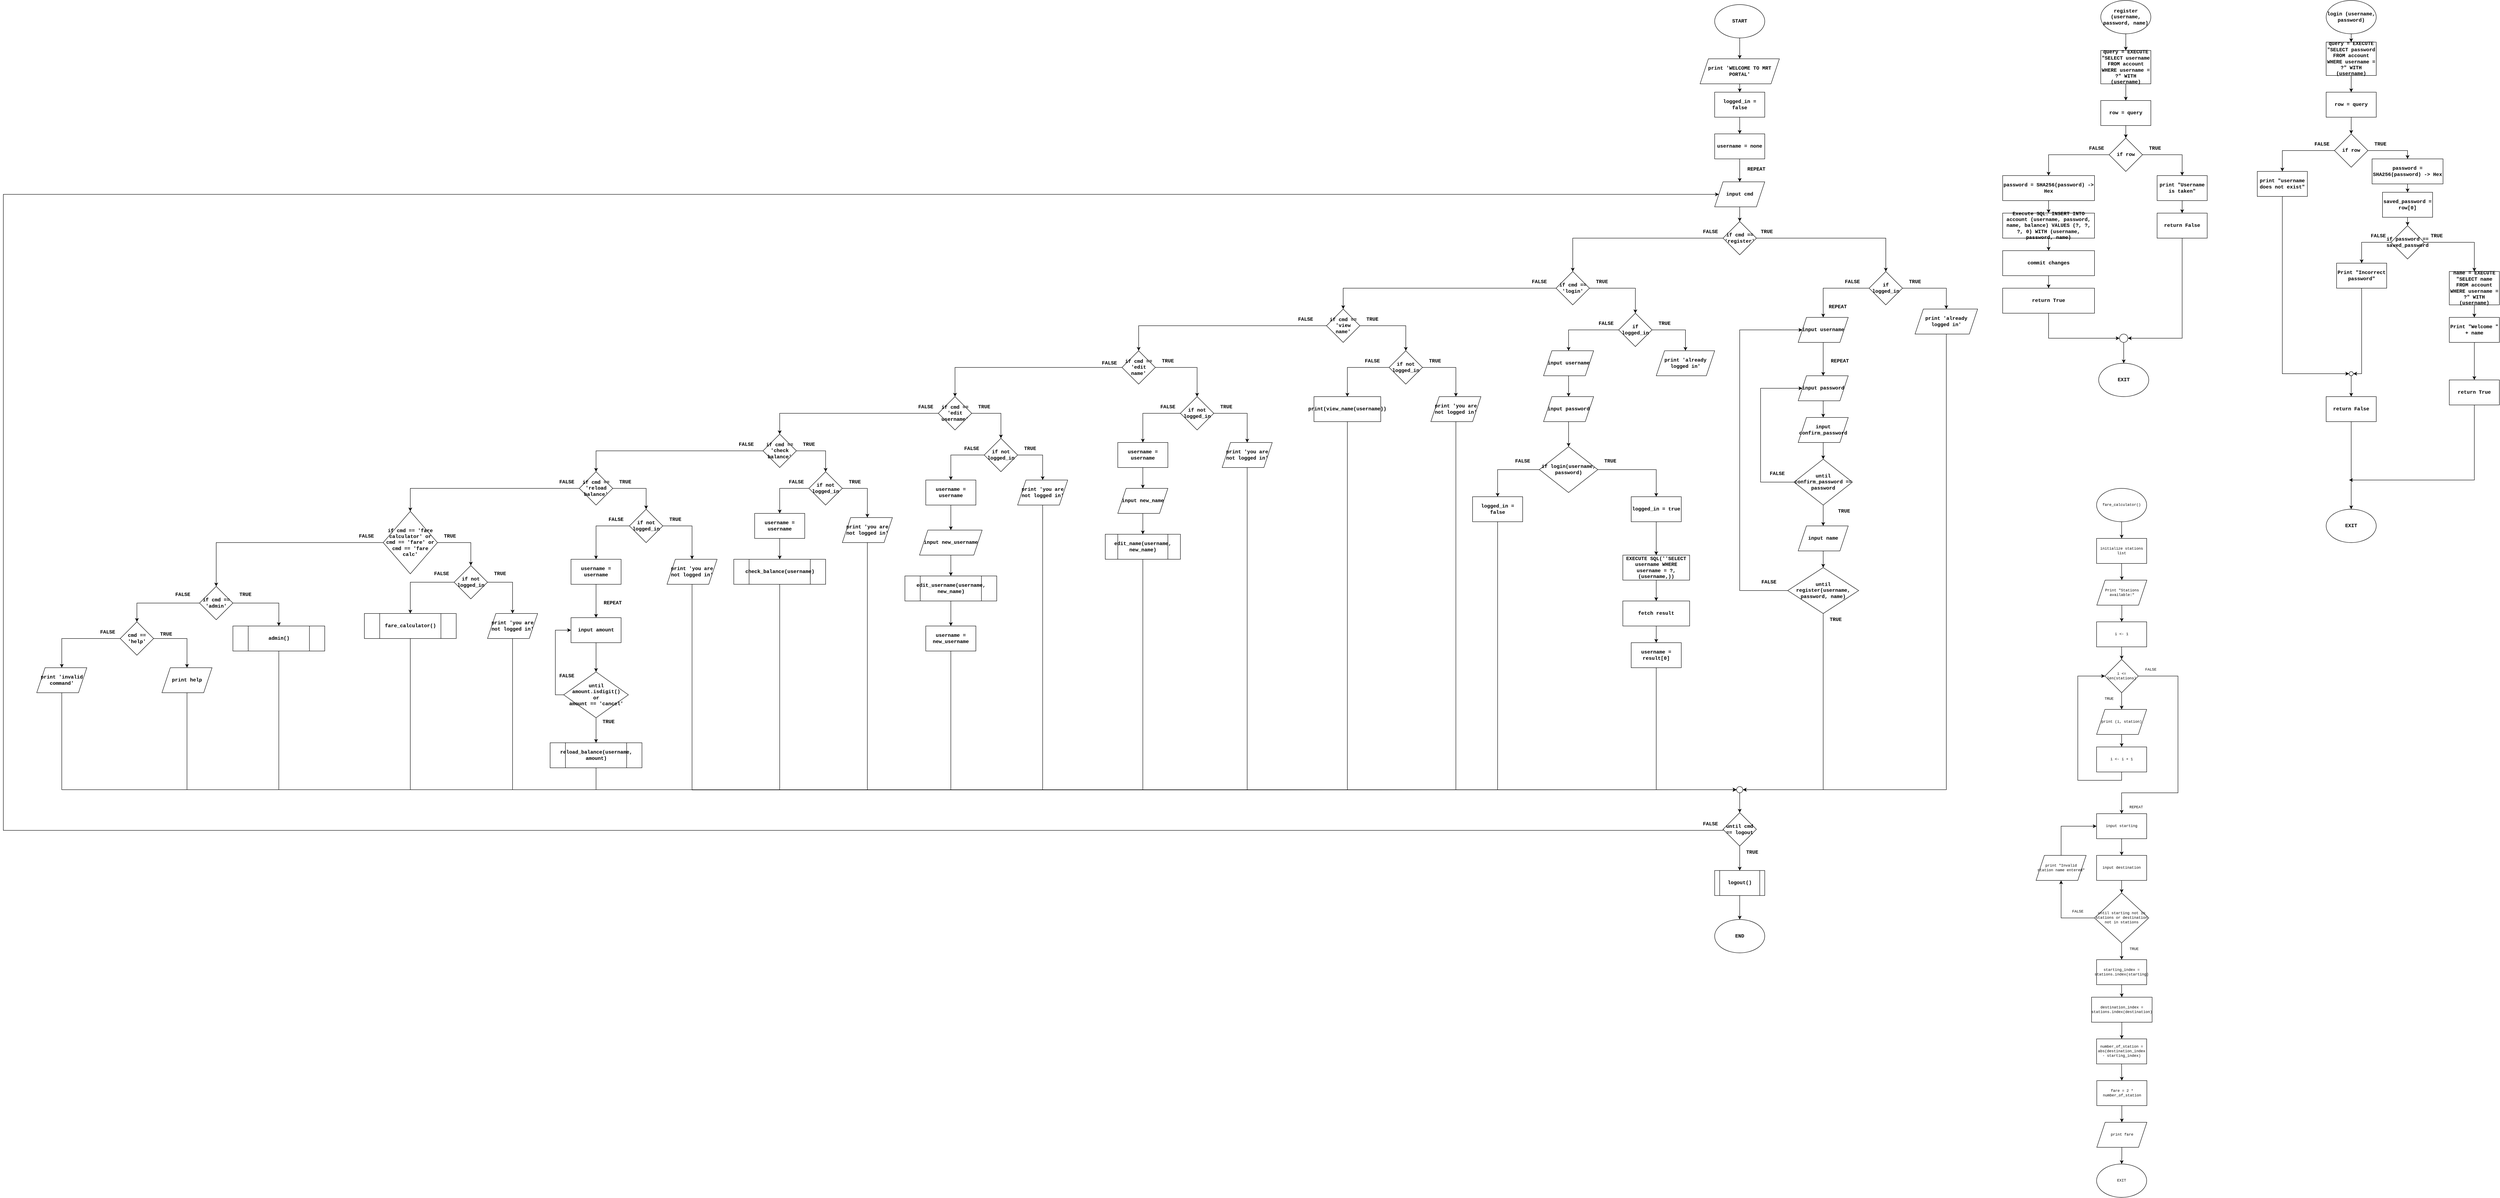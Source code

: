 <mxfile version="26.0.9">
  <diagram name="Page-1" id="O7bdFl-VR2qvi34aWdMt">
    <mxGraphModel dx="10170" dy="4180" grid="1" gridSize="10" guides="1" tooltips="1" connect="1" arrows="1" fold="1" page="1" pageScale="1" pageWidth="1000" pageHeight="500" math="0" shadow="0">
      <root>
        <mxCell id="0" />
        <mxCell id="1" parent="0" />
        <mxCell id="UshZH0G48LZGHxIDffAy-1" value="" style="edgeStyle=orthogonalEdgeStyle;rounded=0;orthogonalLoop=1;jettySize=auto;html=1;fontFamily=Courier New;fontStyle=1" parent="1" source="UshZH0G48LZGHxIDffAy-2" target="UshZH0G48LZGHxIDffAy-4" edge="1">
          <mxGeometry relative="1" as="geometry" />
        </mxCell>
        <mxCell id="UshZH0G48LZGHxIDffAy-2" value="START" style="ellipse;whiteSpace=wrap;html=1;fontFamily=Courier New;fontStyle=1" parent="1" vertex="1">
          <mxGeometry x="1370" y="10" width="120" height="80" as="geometry" />
        </mxCell>
        <mxCell id="UshZH0G48LZGHxIDffAy-3" value="" style="edgeStyle=orthogonalEdgeStyle;rounded=0;orthogonalLoop=1;jettySize=auto;html=1;fontFamily=Courier New;fontStyle=1" parent="1" source="UshZH0G48LZGHxIDffAy-4" target="UshZH0G48LZGHxIDffAy-6" edge="1">
          <mxGeometry relative="1" as="geometry" />
        </mxCell>
        <mxCell id="UshZH0G48LZGHxIDffAy-4" value="print &#39;WELCOME TO MRT PORTAL&#39;" style="shape=parallelogram;perimeter=parallelogramPerimeter;whiteSpace=wrap;html=1;fixedSize=1;fontFamily=Courier New;fontStyle=1" parent="1" vertex="1">
          <mxGeometry x="1335" y="140" width="190" height="60" as="geometry" />
        </mxCell>
        <mxCell id="UshZH0G48LZGHxIDffAy-5" value="" style="edgeStyle=orthogonalEdgeStyle;rounded=0;orthogonalLoop=1;jettySize=auto;html=1;fontFamily=Courier New;fontStyle=1" parent="1" source="UshZH0G48LZGHxIDffAy-6" target="UshZH0G48LZGHxIDffAy-8" edge="1">
          <mxGeometry relative="1" as="geometry" />
        </mxCell>
        <mxCell id="UshZH0G48LZGHxIDffAy-6" value="logged_in = false" style="whiteSpace=wrap;html=1;fontFamily=Courier New;fontStyle=1" parent="1" vertex="1">
          <mxGeometry x="1370" y="220" width="120" height="60" as="geometry" />
        </mxCell>
        <mxCell id="UshZH0G48LZGHxIDffAy-7" value="" style="edgeStyle=orthogonalEdgeStyle;rounded=0;orthogonalLoop=1;jettySize=auto;html=1;fontFamily=Courier New;fontStyle=1" parent="1" source="UshZH0G48LZGHxIDffAy-8" target="UshZH0G48LZGHxIDffAy-10" edge="1">
          <mxGeometry relative="1" as="geometry" />
        </mxCell>
        <mxCell id="UshZH0G48LZGHxIDffAy-8" value="username = none" style="whiteSpace=wrap;html=1;fontFamily=Courier New;fontStyle=1" parent="1" vertex="1">
          <mxGeometry x="1370" y="320" width="120" height="60" as="geometry" />
        </mxCell>
        <mxCell id="UshZH0G48LZGHxIDffAy-9" value="" style="edgeStyle=orthogonalEdgeStyle;rounded=0;orthogonalLoop=1;jettySize=auto;html=1;fontFamily=Courier New;fontStyle=1" parent="1" source="UshZH0G48LZGHxIDffAy-10" target="UshZH0G48LZGHxIDffAy-13" edge="1">
          <mxGeometry relative="1" as="geometry" />
        </mxCell>
        <mxCell id="UshZH0G48LZGHxIDffAy-10" value="input cmd" style="shape=parallelogram;perimeter=parallelogramPerimeter;whiteSpace=wrap;html=1;fixedSize=1;fontFamily=Courier New;fontStyle=1" parent="1" vertex="1">
          <mxGeometry x="1370" y="435" width="120" height="60" as="geometry" />
        </mxCell>
        <mxCell id="UshZH0G48LZGHxIDffAy-11" value="" style="edgeStyle=orthogonalEdgeStyle;rounded=0;orthogonalLoop=1;jettySize=auto;html=1;fontFamily=Courier New;fontStyle=1" parent="1" source="UshZH0G48LZGHxIDffAy-13" target="UshZH0G48LZGHxIDffAy-16" edge="1">
          <mxGeometry relative="1" as="geometry" />
        </mxCell>
        <mxCell id="UshZH0G48LZGHxIDffAy-12" value="" style="edgeStyle=orthogonalEdgeStyle;rounded=0;orthogonalLoop=1;jettySize=auto;html=1;fontFamily=Courier New;fontStyle=1" parent="1" source="UshZH0G48LZGHxIDffAy-13" target="UshZH0G48LZGHxIDffAy-42" edge="1">
          <mxGeometry relative="1" as="geometry" />
        </mxCell>
        <mxCell id="UshZH0G48LZGHxIDffAy-13" value="if cmd == &#39;register&#39;" style="rhombus;whiteSpace=wrap;html=1;fontFamily=Courier New;fontStyle=1" parent="1" vertex="1">
          <mxGeometry x="1390" y="530" width="80" height="80" as="geometry" />
        </mxCell>
        <mxCell id="UshZH0G48LZGHxIDffAy-14" value="" style="edgeStyle=orthogonalEdgeStyle;rounded=0;orthogonalLoop=1;jettySize=auto;html=1;fontFamily=Courier New;fontStyle=1" parent="1" source="UshZH0G48LZGHxIDffAy-16" target="UshZH0G48LZGHxIDffAy-19" edge="1">
          <mxGeometry relative="1" as="geometry" />
        </mxCell>
        <mxCell id="UshZH0G48LZGHxIDffAy-15" value="" style="edgeStyle=orthogonalEdgeStyle;rounded=0;orthogonalLoop=1;jettySize=auto;html=1;fontFamily=Courier New;fontStyle=1" parent="1" source="UshZH0G48LZGHxIDffAy-16" target="UshZH0G48LZGHxIDffAy-22" edge="1">
          <mxGeometry relative="1" as="geometry" />
        </mxCell>
        <mxCell id="UshZH0G48LZGHxIDffAy-16" value="if logged_in" style="rhombus;whiteSpace=wrap;html=1;fontFamily=Courier New;fontStyle=1" parent="1" vertex="1">
          <mxGeometry x="1740" y="650" width="80" height="80" as="geometry" />
        </mxCell>
        <mxCell id="UshZH0G48LZGHxIDffAy-17" value="TRUE" style="text;html=1;align=center;verticalAlign=middle;whiteSpace=wrap;rounded=0;fontFamily=Courier New;fontStyle=1" parent="1" vertex="1">
          <mxGeometry x="1465" y="540" width="60" height="30" as="geometry" />
        </mxCell>
        <mxCell id="UshZH0G48LZGHxIDffAy-18" style="edgeStyle=orthogonalEdgeStyle;rounded=0;orthogonalLoop=1;jettySize=auto;html=1;exitX=0.5;exitY=1;exitDx=0;exitDy=0;entryX=1;entryY=0.5;entryDx=0;entryDy=0;fontFamily=Courier New;fontStyle=1" parent="1" source="UshZH0G48LZGHxIDffAy-19" target="UshZH0G48LZGHxIDffAy-164" edge="1">
          <mxGeometry relative="1" as="geometry" />
        </mxCell>
        <mxCell id="UshZH0G48LZGHxIDffAy-19" value="print &#39;already logged in&#39;" style="shape=parallelogram;perimeter=parallelogramPerimeter;whiteSpace=wrap;html=1;fixedSize=1;fontFamily=Courier New;fontStyle=1" parent="1" vertex="1">
          <mxGeometry x="1850" y="740" width="150" height="60" as="geometry" />
        </mxCell>
        <mxCell id="UshZH0G48LZGHxIDffAy-20" value="REPEAT" style="text;html=1;align=center;verticalAlign=middle;whiteSpace=wrap;rounded=0;fontFamily=Courier New;fontStyle=1" parent="1" vertex="1">
          <mxGeometry x="1440" y="390" width="60" height="30" as="geometry" />
        </mxCell>
        <mxCell id="UshZH0G48LZGHxIDffAy-21" value="" style="edgeStyle=orthogonalEdgeStyle;rounded=0;orthogonalLoop=1;jettySize=auto;html=1;fontFamily=Courier New;fontStyle=1" parent="1" source="UshZH0G48LZGHxIDffAy-22" target="UshZH0G48LZGHxIDffAy-25" edge="1">
          <mxGeometry relative="1" as="geometry" />
        </mxCell>
        <mxCell id="UshZH0G48LZGHxIDffAy-22" value="input username" style="shape=parallelogram;perimeter=parallelogramPerimeter;whiteSpace=wrap;html=1;fixedSize=1;fontFamily=Courier New;fontStyle=1" parent="1" vertex="1">
          <mxGeometry x="1570" y="760" width="120" height="60" as="geometry" />
        </mxCell>
        <mxCell id="UshZH0G48LZGHxIDffAy-23" value="REPEAT" style="text;html=1;align=center;verticalAlign=middle;whiteSpace=wrap;rounded=0;fontFamily=Courier New;fontStyle=1" parent="1" vertex="1">
          <mxGeometry x="1635" y="720" width="60" height="30" as="geometry" />
        </mxCell>
        <mxCell id="UshZH0G48LZGHxIDffAy-24" value="" style="edgeStyle=orthogonalEdgeStyle;rounded=0;orthogonalLoop=1;jettySize=auto;html=1;fontFamily=Courier New;fontStyle=1" parent="1" source="UshZH0G48LZGHxIDffAy-25" target="UshZH0G48LZGHxIDffAy-28" edge="1">
          <mxGeometry relative="1" as="geometry" />
        </mxCell>
        <mxCell id="UshZH0G48LZGHxIDffAy-25" value="input password" style="shape=parallelogram;perimeter=parallelogramPerimeter;whiteSpace=wrap;html=1;fixedSize=1;fontFamily=Courier New;fontStyle=1" parent="1" vertex="1">
          <mxGeometry x="1570" y="900" width="120" height="60" as="geometry" />
        </mxCell>
        <mxCell id="UshZH0G48LZGHxIDffAy-26" value="REPEAT" style="text;html=1;align=center;verticalAlign=middle;whiteSpace=wrap;rounded=0;fontFamily=Courier New;fontStyle=1" parent="1" vertex="1">
          <mxGeometry x="1640" y="850" width="60" height="30" as="geometry" />
        </mxCell>
        <mxCell id="UshZH0G48LZGHxIDffAy-27" value="" style="edgeStyle=orthogonalEdgeStyle;rounded=0;orthogonalLoop=1;jettySize=auto;html=1;fontFamily=Courier New;fontStyle=1" parent="1" source="UshZH0G48LZGHxIDffAy-28" target="UshZH0G48LZGHxIDffAy-31" edge="1">
          <mxGeometry relative="1" as="geometry" />
        </mxCell>
        <mxCell id="UshZH0G48LZGHxIDffAy-28" value="input confirm_password" style="shape=parallelogram;perimeter=parallelogramPerimeter;whiteSpace=wrap;html=1;fixedSize=1;fontFamily=Courier New;fontStyle=1" parent="1" vertex="1">
          <mxGeometry x="1570" y="1000" width="120" height="60" as="geometry" />
        </mxCell>
        <mxCell id="UshZH0G48LZGHxIDffAy-29" style="edgeStyle=orthogonalEdgeStyle;rounded=0;orthogonalLoop=1;jettySize=auto;html=1;exitX=0;exitY=0.5;exitDx=0;exitDy=0;entryX=0;entryY=0.5;entryDx=0;entryDy=0;fontFamily=Courier New;fontStyle=1" parent="1" source="UshZH0G48LZGHxIDffAy-31" target="UshZH0G48LZGHxIDffAy-25" edge="1">
          <mxGeometry relative="1" as="geometry">
            <Array as="points">
              <mxPoint x="1480" y="1155" />
              <mxPoint x="1480" y="930" />
            </Array>
          </mxGeometry>
        </mxCell>
        <mxCell id="UshZH0G48LZGHxIDffAy-30" value="" style="edgeStyle=orthogonalEdgeStyle;rounded=0;orthogonalLoop=1;jettySize=auto;html=1;fontFamily=Courier New;fontStyle=1" parent="1" source="UshZH0G48LZGHxIDffAy-31" target="UshZH0G48LZGHxIDffAy-35" edge="1">
          <mxGeometry relative="1" as="geometry" />
        </mxCell>
        <mxCell id="UshZH0G48LZGHxIDffAy-31" value="until confirm_password == password" style="rhombus;whiteSpace=wrap;html=1;fontFamily=Courier New;fontStyle=1" parent="1" vertex="1">
          <mxGeometry x="1560" y="1100" width="140" height="110" as="geometry" />
        </mxCell>
        <mxCell id="UshZH0G48LZGHxIDffAy-32" value="FALSE" style="text;html=1;align=center;verticalAlign=middle;whiteSpace=wrap;rounded=0;fontFamily=Courier New;fontStyle=1" parent="1" vertex="1">
          <mxGeometry x="1490" y="1120" width="60" height="30" as="geometry" />
        </mxCell>
        <mxCell id="UshZH0G48LZGHxIDffAy-33" value="TRUE" style="text;html=1;align=center;verticalAlign=middle;whiteSpace=wrap;rounded=0;fontFamily=Courier New;fontStyle=1" parent="1" vertex="1">
          <mxGeometry x="1650" y="1210" width="60" height="30" as="geometry" />
        </mxCell>
        <mxCell id="UshZH0G48LZGHxIDffAy-34" value="" style="edgeStyle=orthogonalEdgeStyle;rounded=0;orthogonalLoop=1;jettySize=auto;html=1;fontFamily=Courier New;fontStyle=1" parent="1" source="UshZH0G48LZGHxIDffAy-35" target="UshZH0G48LZGHxIDffAy-38" edge="1">
          <mxGeometry relative="1" as="geometry" />
        </mxCell>
        <mxCell id="UshZH0G48LZGHxIDffAy-35" value="input name" style="shape=parallelogram;perimeter=parallelogramPerimeter;whiteSpace=wrap;html=1;fixedSize=1;fontFamily=Courier New;fontStyle=1" parent="1" vertex="1">
          <mxGeometry x="1570" y="1260" width="120" height="60" as="geometry" />
        </mxCell>
        <mxCell id="UshZH0G48LZGHxIDffAy-36" style="edgeStyle=orthogonalEdgeStyle;rounded=0;orthogonalLoop=1;jettySize=auto;html=1;exitX=0;exitY=0.5;exitDx=0;exitDy=0;entryX=0;entryY=0.5;entryDx=0;entryDy=0;fontFamily=Courier New;fontStyle=1" parent="1" source="UshZH0G48LZGHxIDffAy-38" target="UshZH0G48LZGHxIDffAy-22" edge="1">
          <mxGeometry relative="1" as="geometry">
            <Array as="points">
              <mxPoint x="1430" y="1415" />
              <mxPoint x="1430" y="790" />
            </Array>
          </mxGeometry>
        </mxCell>
        <mxCell id="UshZH0G48LZGHxIDffAy-37" style="edgeStyle=orthogonalEdgeStyle;rounded=0;orthogonalLoop=1;jettySize=auto;html=1;exitX=0.5;exitY=1;exitDx=0;exitDy=0;entryX=1;entryY=0.5;entryDx=0;entryDy=0;fontFamily=Courier New;fontStyle=1" parent="1" source="UshZH0G48LZGHxIDffAy-38" target="UshZH0G48LZGHxIDffAy-164" edge="1">
          <mxGeometry relative="1" as="geometry" />
        </mxCell>
        <mxCell id="UshZH0G48LZGHxIDffAy-38" value="until register(username, password, name)" style="rhombus;whiteSpace=wrap;html=1;fontFamily=Courier New;fontStyle=1" parent="1" vertex="1">
          <mxGeometry x="1545" y="1360" width="170" height="110" as="geometry" />
        </mxCell>
        <mxCell id="UshZH0G48LZGHxIDffAy-39" value="FALSE" style="text;html=1;align=center;verticalAlign=middle;whiteSpace=wrap;rounded=0;fontFamily=Courier New;fontStyle=1" parent="1" vertex="1">
          <mxGeometry x="1470" y="1380" width="60" height="30" as="geometry" />
        </mxCell>
        <mxCell id="UshZH0G48LZGHxIDffAy-40" value="" style="edgeStyle=orthogonalEdgeStyle;rounded=0;orthogonalLoop=1;jettySize=auto;html=1;fontFamily=Courier New;fontStyle=1" parent="1" source="UshZH0G48LZGHxIDffAy-42" target="UshZH0G48LZGHxIDffAy-45" edge="1">
          <mxGeometry relative="1" as="geometry" />
        </mxCell>
        <mxCell id="UshZH0G48LZGHxIDffAy-41" value="" style="edgeStyle=orthogonalEdgeStyle;rounded=0;orthogonalLoop=1;jettySize=auto;html=1;fontFamily=Courier New;fontStyle=1" parent="1" source="UshZH0G48LZGHxIDffAy-42" target="UshZH0G48LZGHxIDffAy-66" edge="1">
          <mxGeometry relative="1" as="geometry" />
        </mxCell>
        <mxCell id="UshZH0G48LZGHxIDffAy-42" value="if cmd == &#39;login&#39;" style="rhombus;whiteSpace=wrap;html=1;fontFamily=Courier New;fontStyle=1" parent="1" vertex="1">
          <mxGeometry x="990" y="650" width="80" height="80" as="geometry" />
        </mxCell>
        <mxCell id="UshZH0G48LZGHxIDffAy-43" value="" style="edgeStyle=orthogonalEdgeStyle;rounded=0;orthogonalLoop=1;jettySize=auto;html=1;fontFamily=Courier New;fontStyle=1" parent="1" source="UshZH0G48LZGHxIDffAy-45" target="UshZH0G48LZGHxIDffAy-46" edge="1">
          <mxGeometry relative="1" as="geometry" />
        </mxCell>
        <mxCell id="UshZH0G48LZGHxIDffAy-44" value="" style="edgeStyle=orthogonalEdgeStyle;rounded=0;orthogonalLoop=1;jettySize=auto;html=1;fontFamily=Courier New;fontStyle=1" parent="1" source="UshZH0G48LZGHxIDffAy-45" target="UshZH0G48LZGHxIDffAy-48" edge="1">
          <mxGeometry relative="1" as="geometry" />
        </mxCell>
        <mxCell id="UshZH0G48LZGHxIDffAy-45" value="if logged_in" style="rhombus;whiteSpace=wrap;html=1;fontFamily=Courier New;fontStyle=1" parent="1" vertex="1">
          <mxGeometry x="1140" y="750" width="80" height="80" as="geometry" />
        </mxCell>
        <mxCell id="UshZH0G48LZGHxIDffAy-46" value="print &#39;already logged in&#39;" style="shape=parallelogram;perimeter=parallelogramPerimeter;whiteSpace=wrap;html=1;fixedSize=1;fontFamily=Courier New;fontStyle=1" parent="1" vertex="1">
          <mxGeometry x="1230" y="840" width="140" height="60" as="geometry" />
        </mxCell>
        <mxCell id="UshZH0G48LZGHxIDffAy-47" value="" style="edgeStyle=orthogonalEdgeStyle;rounded=0;orthogonalLoop=1;jettySize=auto;html=1;fontFamily=Courier New;fontStyle=1" parent="1" source="UshZH0G48LZGHxIDffAy-48" target="UshZH0G48LZGHxIDffAy-50" edge="1">
          <mxGeometry relative="1" as="geometry" />
        </mxCell>
        <mxCell id="UshZH0G48LZGHxIDffAy-48" value="input username" style="shape=parallelogram;perimeter=parallelogramPerimeter;whiteSpace=wrap;html=1;fixedSize=1;fontFamily=Courier New;fontStyle=1" parent="1" vertex="1">
          <mxGeometry x="960" y="840" width="120" height="60" as="geometry" />
        </mxCell>
        <mxCell id="UshZH0G48LZGHxIDffAy-49" value="" style="edgeStyle=orthogonalEdgeStyle;rounded=0;orthogonalLoop=1;jettySize=auto;html=1;fontFamily=Courier New;fontStyle=1" parent="1" source="UshZH0G48LZGHxIDffAy-50" target="UshZH0G48LZGHxIDffAy-53" edge="1">
          <mxGeometry relative="1" as="geometry" />
        </mxCell>
        <mxCell id="UshZH0G48LZGHxIDffAy-50" value="input password" style="shape=parallelogram;perimeter=parallelogramPerimeter;whiteSpace=wrap;html=1;fixedSize=1;fontFamily=Courier New;fontStyle=1" parent="1" vertex="1">
          <mxGeometry x="960" y="950" width="120" height="60" as="geometry" />
        </mxCell>
        <mxCell id="UshZH0G48LZGHxIDffAy-51" value="" style="edgeStyle=orthogonalEdgeStyle;rounded=0;orthogonalLoop=1;jettySize=auto;html=1;fontFamily=Courier New;fontStyle=1" parent="1" source="UshZH0G48LZGHxIDffAy-53" target="UshZH0G48LZGHxIDffAy-55" edge="1">
          <mxGeometry relative="1" as="geometry" />
        </mxCell>
        <mxCell id="UshZH0G48LZGHxIDffAy-52" value="" style="edgeStyle=orthogonalEdgeStyle;rounded=0;orthogonalLoop=1;jettySize=auto;html=1;fontFamily=Courier New;fontStyle=1" parent="1" source="UshZH0G48LZGHxIDffAy-53" target="UshZH0G48LZGHxIDffAy-63" edge="1">
          <mxGeometry relative="1" as="geometry" />
        </mxCell>
        <mxCell id="UshZH0G48LZGHxIDffAy-53" value="if login(username, password)" style="rhombus;whiteSpace=wrap;html=1;fontFamily=Courier New;fontStyle=1" parent="1" vertex="1">
          <mxGeometry x="950" y="1070" width="140" height="110" as="geometry" />
        </mxCell>
        <mxCell id="UshZH0G48LZGHxIDffAy-54" value="" style="edgeStyle=orthogonalEdgeStyle;rounded=0;orthogonalLoop=1;jettySize=auto;html=1;fontFamily=Courier New;fontStyle=1" parent="1" source="UshZH0G48LZGHxIDffAy-55" target="UshZH0G48LZGHxIDffAy-57" edge="1">
          <mxGeometry relative="1" as="geometry" />
        </mxCell>
        <mxCell id="UshZH0G48LZGHxIDffAy-55" value="logged_in = true" style="whiteSpace=wrap;html=1;fontFamily=Courier New;fontStyle=1" parent="1" vertex="1">
          <mxGeometry x="1170" y="1190" width="120" height="60" as="geometry" />
        </mxCell>
        <mxCell id="UshZH0G48LZGHxIDffAy-56" value="" style="edgeStyle=orthogonalEdgeStyle;rounded=0;orthogonalLoop=1;jettySize=auto;html=1;fontFamily=Courier New;fontStyle=1" parent="1" source="UshZH0G48LZGHxIDffAy-57" target="UshZH0G48LZGHxIDffAy-59" edge="1">
          <mxGeometry relative="1" as="geometry" />
        </mxCell>
        <mxCell id="UshZH0G48LZGHxIDffAy-57" value="EXECUTE SQL(&#39;&#39;SELECT username WHERE username = ?, (username,))" style="whiteSpace=wrap;html=1;fontFamily=Courier New;fontStyle=1" parent="1" vertex="1">
          <mxGeometry x="1150" y="1330" width="160" height="60" as="geometry" />
        </mxCell>
        <mxCell id="UshZH0G48LZGHxIDffAy-58" value="" style="edgeStyle=orthogonalEdgeStyle;rounded=0;orthogonalLoop=1;jettySize=auto;html=1;fontFamily=Courier New;fontStyle=1" parent="1" source="UshZH0G48LZGHxIDffAy-59" target="UshZH0G48LZGHxIDffAy-61" edge="1">
          <mxGeometry relative="1" as="geometry" />
        </mxCell>
        <mxCell id="UshZH0G48LZGHxIDffAy-59" value="fetch result" style="whiteSpace=wrap;html=1;fontFamily=Courier New;fontStyle=1" parent="1" vertex="1">
          <mxGeometry x="1150" y="1440" width="160" height="60" as="geometry" />
        </mxCell>
        <mxCell id="UshZH0G48LZGHxIDffAy-60" style="edgeStyle=orthogonalEdgeStyle;rounded=0;orthogonalLoop=1;jettySize=auto;html=1;exitX=0.5;exitY=1;exitDx=0;exitDy=0;entryX=0;entryY=0.5;entryDx=0;entryDy=0;fontFamily=Courier New;fontStyle=1" parent="1" source="UshZH0G48LZGHxIDffAy-61" target="UshZH0G48LZGHxIDffAy-164" edge="1">
          <mxGeometry relative="1" as="geometry" />
        </mxCell>
        <mxCell id="UshZH0G48LZGHxIDffAy-61" value="username = result[0]" style="whiteSpace=wrap;html=1;fontFamily=Courier New;fontStyle=1" parent="1" vertex="1">
          <mxGeometry x="1170" y="1540" width="120" height="60" as="geometry" />
        </mxCell>
        <mxCell id="UshZH0G48LZGHxIDffAy-62" style="edgeStyle=orthogonalEdgeStyle;rounded=0;orthogonalLoop=1;jettySize=auto;html=1;exitX=0.5;exitY=1;exitDx=0;exitDy=0;entryX=0;entryY=0.5;entryDx=0;entryDy=0;fontFamily=Courier New;fontStyle=1" parent="1" source="UshZH0G48LZGHxIDffAy-63" target="UshZH0G48LZGHxIDffAy-164" edge="1">
          <mxGeometry relative="1" as="geometry" />
        </mxCell>
        <mxCell id="UshZH0G48LZGHxIDffAy-63" value="logged_in = false" style="whiteSpace=wrap;html=1;fontFamily=Courier New;fontStyle=1" parent="1" vertex="1">
          <mxGeometry x="790" y="1190" width="120" height="60" as="geometry" />
        </mxCell>
        <mxCell id="UshZH0G48LZGHxIDffAy-64" value="" style="edgeStyle=orthogonalEdgeStyle;rounded=0;orthogonalLoop=1;jettySize=auto;html=1;fontFamily=Courier New;fontStyle=1" parent="1" source="UshZH0G48LZGHxIDffAy-66" target="UshZH0G48LZGHxIDffAy-69" edge="1">
          <mxGeometry relative="1" as="geometry" />
        </mxCell>
        <mxCell id="UshZH0G48LZGHxIDffAy-65" value="" style="edgeStyle=orthogonalEdgeStyle;rounded=0;orthogonalLoop=1;jettySize=auto;html=1;fontFamily=Courier New;fontStyle=1" parent="1" source="UshZH0G48LZGHxIDffAy-66" target="UshZH0G48LZGHxIDffAy-76" edge="1">
          <mxGeometry relative="1" as="geometry" />
        </mxCell>
        <mxCell id="UshZH0G48LZGHxIDffAy-66" value="if cmd == &#39;view name&#39;" style="rhombus;whiteSpace=wrap;html=1;fontFamily=Courier New;fontStyle=1" parent="1" vertex="1">
          <mxGeometry x="440" y="740" width="80" height="80" as="geometry" />
        </mxCell>
        <mxCell id="UshZH0G48LZGHxIDffAy-67" value="" style="edgeStyle=orthogonalEdgeStyle;rounded=0;orthogonalLoop=1;jettySize=auto;html=1;fontFamily=Courier New;fontStyle=1" parent="1" source="UshZH0G48LZGHxIDffAy-69" target="UshZH0G48LZGHxIDffAy-71" edge="1">
          <mxGeometry relative="1" as="geometry" />
        </mxCell>
        <mxCell id="UshZH0G48LZGHxIDffAy-68" value="" style="edgeStyle=orthogonalEdgeStyle;rounded=0;orthogonalLoop=1;jettySize=auto;html=1;fontFamily=Courier New;fontStyle=1" parent="1" source="UshZH0G48LZGHxIDffAy-69" target="UshZH0G48LZGHxIDffAy-73" edge="1">
          <mxGeometry relative="1" as="geometry" />
        </mxCell>
        <mxCell id="UshZH0G48LZGHxIDffAy-69" value="if not logged_in" style="rhombus;whiteSpace=wrap;html=1;fontFamily=Courier New;fontStyle=1" parent="1" vertex="1">
          <mxGeometry x="590" y="840" width="80" height="80" as="geometry" />
        </mxCell>
        <mxCell id="UshZH0G48LZGHxIDffAy-70" style="edgeStyle=orthogonalEdgeStyle;rounded=0;orthogonalLoop=1;jettySize=auto;html=1;exitX=0.5;exitY=1;exitDx=0;exitDy=0;entryX=0;entryY=0.5;entryDx=0;entryDy=0;fontFamily=Courier New;fontStyle=1" parent="1" source="UshZH0G48LZGHxIDffAy-71" target="UshZH0G48LZGHxIDffAy-164" edge="1">
          <mxGeometry relative="1" as="geometry" />
        </mxCell>
        <mxCell id="UshZH0G48LZGHxIDffAy-71" value="print &#39;you are not logged in&#39;" style="shape=parallelogram;perimeter=parallelogramPerimeter;whiteSpace=wrap;html=1;fixedSize=1;fontFamily=Courier New;fontStyle=1" parent="1" vertex="1">
          <mxGeometry x="690" y="950" width="120" height="60" as="geometry" />
        </mxCell>
        <mxCell id="UshZH0G48LZGHxIDffAy-72" style="edgeStyle=orthogonalEdgeStyle;rounded=0;orthogonalLoop=1;jettySize=auto;html=1;exitX=0.5;exitY=1;exitDx=0;exitDy=0;entryX=0;entryY=0.5;entryDx=0;entryDy=0;fontFamily=Courier New;fontStyle=1" parent="1" source="UshZH0G48LZGHxIDffAy-73" target="UshZH0G48LZGHxIDffAy-164" edge="1">
          <mxGeometry relative="1" as="geometry" />
        </mxCell>
        <mxCell id="UshZH0G48LZGHxIDffAy-73" value="print(view_name(username))" style="whiteSpace=wrap;html=1;fontFamily=Courier New;fontStyle=1" parent="1" vertex="1">
          <mxGeometry x="410" y="950" width="160" height="60" as="geometry" />
        </mxCell>
        <mxCell id="UshZH0G48LZGHxIDffAy-74" value="" style="edgeStyle=orthogonalEdgeStyle;rounded=0;orthogonalLoop=1;jettySize=auto;html=1;fontFamily=Courier New;fontStyle=1" parent="1" source="UshZH0G48LZGHxIDffAy-76" target="UshZH0G48LZGHxIDffAy-85" edge="1">
          <mxGeometry relative="1" as="geometry" />
        </mxCell>
        <mxCell id="UshZH0G48LZGHxIDffAy-75" value="" style="edgeStyle=orthogonalEdgeStyle;rounded=0;orthogonalLoop=1;jettySize=auto;html=1;fontFamily=Courier New;fontStyle=1" parent="1" source="UshZH0G48LZGHxIDffAy-76" target="UshZH0G48LZGHxIDffAy-88" edge="1">
          <mxGeometry relative="1" as="geometry" />
        </mxCell>
        <mxCell id="UshZH0G48LZGHxIDffAy-76" value="if cmd == &#39;edit name&#39;" style="rhombus;whiteSpace=wrap;html=1;fontFamily=Courier New;fontStyle=1" parent="1" vertex="1">
          <mxGeometry x="-50" y="840" width="80" height="80" as="geometry" />
        </mxCell>
        <mxCell id="UshZH0G48LZGHxIDffAy-77" style="edgeStyle=orthogonalEdgeStyle;rounded=0;orthogonalLoop=1;jettySize=auto;html=1;exitX=0.5;exitY=1;exitDx=0;exitDy=0;entryX=0;entryY=0.5;entryDx=0;entryDy=0;fontFamily=Courier New;fontStyle=1" parent="1" source="UshZH0G48LZGHxIDffAy-78" target="UshZH0G48LZGHxIDffAy-164" edge="1">
          <mxGeometry relative="1" as="geometry" />
        </mxCell>
        <mxCell id="UshZH0G48LZGHxIDffAy-78" value="print &#39;you are not logged in&#39;" style="shape=parallelogram;perimeter=parallelogramPerimeter;whiteSpace=wrap;html=1;fixedSize=1;fontFamily=Courier New;fontStyle=1" parent="1" vertex="1">
          <mxGeometry x="190" y="1060" width="120" height="60" as="geometry" />
        </mxCell>
        <mxCell id="UshZH0G48LZGHxIDffAy-79" value="" style="edgeStyle=orthogonalEdgeStyle;rounded=0;orthogonalLoop=1;jettySize=auto;html=1;fontFamily=Courier New;fontStyle=1" parent="1" source="UshZH0G48LZGHxIDffAy-80" target="UshZH0G48LZGHxIDffAy-82" edge="1">
          <mxGeometry relative="1" as="geometry" />
        </mxCell>
        <mxCell id="UshZH0G48LZGHxIDffAy-80" value="username = username" style="whiteSpace=wrap;html=1;fontFamily=Courier New;fontStyle=1" parent="1" vertex="1">
          <mxGeometry x="-60" y="1060" width="120" height="60" as="geometry" />
        </mxCell>
        <mxCell id="UshZH0G48LZGHxIDffAy-81" value="" style="edgeStyle=orthogonalEdgeStyle;rounded=0;orthogonalLoop=1;jettySize=auto;html=1;fontFamily=Courier New;fontStyle=1" parent="1" source="UshZH0G48LZGHxIDffAy-82" target="UshZH0G48LZGHxIDffAy-100" edge="1">
          <mxGeometry relative="1" as="geometry" />
        </mxCell>
        <mxCell id="UshZH0G48LZGHxIDffAy-82" value="input new_name" style="shape=parallelogram;perimeter=parallelogramPerimeter;whiteSpace=wrap;html=1;fixedSize=1;fontFamily=Courier New;fontStyle=1" parent="1" vertex="1">
          <mxGeometry x="-60" y="1170" width="120" height="60" as="geometry" />
        </mxCell>
        <mxCell id="UshZH0G48LZGHxIDffAy-83" style="edgeStyle=orthogonalEdgeStyle;rounded=0;orthogonalLoop=1;jettySize=auto;html=1;exitX=1;exitY=0.5;exitDx=0;exitDy=0;fontFamily=Courier New;fontStyle=1" parent="1" source="UshZH0G48LZGHxIDffAy-85" target="UshZH0G48LZGHxIDffAy-78" edge="1">
          <mxGeometry relative="1" as="geometry" />
        </mxCell>
        <mxCell id="UshZH0G48LZGHxIDffAy-84" style="edgeStyle=orthogonalEdgeStyle;rounded=0;orthogonalLoop=1;jettySize=auto;html=1;exitX=0;exitY=0.5;exitDx=0;exitDy=0;entryX=0.5;entryY=0;entryDx=0;entryDy=0;fontFamily=Courier New;fontStyle=1" parent="1" source="UshZH0G48LZGHxIDffAy-85" target="UshZH0G48LZGHxIDffAy-80" edge="1">
          <mxGeometry relative="1" as="geometry" />
        </mxCell>
        <mxCell id="UshZH0G48LZGHxIDffAy-85" value="if not logged_in" style="rhombus;whiteSpace=wrap;html=1;fontFamily=Courier New;fontStyle=1" parent="1" vertex="1">
          <mxGeometry x="90" y="950" width="80" height="80" as="geometry" />
        </mxCell>
        <mxCell id="UshZH0G48LZGHxIDffAy-86" value="" style="edgeStyle=orthogonalEdgeStyle;rounded=0;orthogonalLoop=1;jettySize=auto;html=1;fontFamily=Courier New;fontStyle=1" parent="1" source="UshZH0G48LZGHxIDffAy-88" target="UshZH0G48LZGHxIDffAy-91" edge="1">
          <mxGeometry relative="1" as="geometry" />
        </mxCell>
        <mxCell id="UshZH0G48LZGHxIDffAy-87" value="" style="edgeStyle=orthogonalEdgeStyle;rounded=0;orthogonalLoop=1;jettySize=auto;html=1;fontFamily=Courier New;fontStyle=1" parent="1" source="UshZH0G48LZGHxIDffAy-88" target="UshZH0G48LZGHxIDffAy-106" edge="1">
          <mxGeometry relative="1" as="geometry" />
        </mxCell>
        <mxCell id="UshZH0G48LZGHxIDffAy-88" value="if cmd == &#39;edit username&#39;" style="rhombus;whiteSpace=wrap;html=1;fontFamily=Courier New;fontStyle=1" parent="1" vertex="1">
          <mxGeometry x="-490" y="950" width="80" height="80" as="geometry" />
        </mxCell>
        <mxCell id="UshZH0G48LZGHxIDffAy-89" style="edgeStyle=orthogonalEdgeStyle;rounded=0;orthogonalLoop=1;jettySize=auto;html=1;exitX=1;exitY=0.5;exitDx=0;exitDy=0;entryX=0.5;entryY=0;entryDx=0;entryDy=0;fontFamily=Courier New;fontStyle=1" parent="1" source="UshZH0G48LZGHxIDffAy-91" target="UshZH0G48LZGHxIDffAy-93" edge="1">
          <mxGeometry relative="1" as="geometry" />
        </mxCell>
        <mxCell id="UshZH0G48LZGHxIDffAy-90" value="" style="edgeStyle=orthogonalEdgeStyle;rounded=0;orthogonalLoop=1;jettySize=auto;html=1;fontFamily=Courier New;fontStyle=1" parent="1" source="UshZH0G48LZGHxIDffAy-91" target="UshZH0G48LZGHxIDffAy-95" edge="1">
          <mxGeometry relative="1" as="geometry" />
        </mxCell>
        <mxCell id="UshZH0G48LZGHxIDffAy-91" value="if not logged_in" style="rhombus;whiteSpace=wrap;html=1;fontFamily=Courier New;fontStyle=1" parent="1" vertex="1">
          <mxGeometry x="-380" y="1050" width="80" height="80" as="geometry" />
        </mxCell>
        <mxCell id="UshZH0G48LZGHxIDffAy-92" style="edgeStyle=orthogonalEdgeStyle;rounded=0;orthogonalLoop=1;jettySize=auto;html=1;exitX=0.5;exitY=1;exitDx=0;exitDy=0;entryX=0;entryY=0.5;entryDx=0;entryDy=0;fontFamily=Courier New;fontStyle=1" parent="1" source="UshZH0G48LZGHxIDffAy-93" target="UshZH0G48LZGHxIDffAy-164" edge="1">
          <mxGeometry relative="1" as="geometry" />
        </mxCell>
        <mxCell id="UshZH0G48LZGHxIDffAy-93" value="print &#39;you are not logged in&#39;" style="shape=parallelogram;perimeter=parallelogramPerimeter;whiteSpace=wrap;html=1;fixedSize=1;fontFamily=Courier New;fontStyle=1" parent="1" vertex="1">
          <mxGeometry x="-300" y="1150" width="120" height="60" as="geometry" />
        </mxCell>
        <mxCell id="UshZH0G48LZGHxIDffAy-94" value="" style="edgeStyle=orthogonalEdgeStyle;rounded=0;orthogonalLoop=1;jettySize=auto;html=1;fontFamily=Courier New;fontStyle=1" parent="1" source="UshZH0G48LZGHxIDffAy-95" target="UshZH0G48LZGHxIDffAy-97" edge="1">
          <mxGeometry relative="1" as="geometry" />
        </mxCell>
        <mxCell id="UshZH0G48LZGHxIDffAy-95" value="username = username" style="whiteSpace=wrap;html=1;fontFamily=Courier New;fontStyle=1" parent="1" vertex="1">
          <mxGeometry x="-520" y="1150" width="120" height="60" as="geometry" />
        </mxCell>
        <mxCell id="UshZH0G48LZGHxIDffAy-96" value="" style="edgeStyle=orthogonalEdgeStyle;rounded=0;orthogonalLoop=1;jettySize=auto;html=1;entryX=0.5;entryY=0;entryDx=0;entryDy=0;fontFamily=Courier New;fontStyle=1" parent="1" source="UshZH0G48LZGHxIDffAy-97" target="UshZH0G48LZGHxIDffAy-135" edge="1">
          <mxGeometry relative="1" as="geometry">
            <mxPoint x="-460" y="1390" as="targetPoint" />
          </mxGeometry>
        </mxCell>
        <mxCell id="UshZH0G48LZGHxIDffAy-97" value="input new_username" style="shape=parallelogram;perimeter=parallelogramPerimeter;whiteSpace=wrap;html=1;fixedSize=1;fontFamily=Courier New;fontStyle=1" parent="1" vertex="1">
          <mxGeometry x="-535" y="1270" width="150" height="60" as="geometry" />
        </mxCell>
        <mxCell id="UshZH0G48LZGHxIDffAy-98" value="" style="group;fontFamily=Courier New;fontStyle=1" parent="1" vertex="1" connectable="0">
          <mxGeometry x="-90" y="1280" width="180" height="60" as="geometry" />
        </mxCell>
        <mxCell id="UshZH0G48LZGHxIDffAy-99" value="" style="rounded=0;whiteSpace=wrap;html=1;fontFamily=Courier New;fontStyle=1" parent="UshZH0G48LZGHxIDffAy-98" vertex="1">
          <mxGeometry width="180" height="60" as="geometry" />
        </mxCell>
        <mxCell id="UshZH0G48LZGHxIDffAy-100" value="edit_name(username, new_name)" style="whiteSpace=wrap;html=1;fontFamily=Courier New;fontStyle=1" parent="UshZH0G48LZGHxIDffAy-98" vertex="1">
          <mxGeometry x="30" width="120" height="60" as="geometry" />
        </mxCell>
        <mxCell id="UshZH0G48LZGHxIDffAy-101" style="edgeStyle=orthogonalEdgeStyle;rounded=0;orthogonalLoop=1;jettySize=auto;html=1;exitX=0.5;exitY=1;exitDx=0;exitDy=0;entryX=0;entryY=0.5;entryDx=0;entryDy=0;fontFamily=Courier New;fontStyle=1" parent="1" source="UshZH0G48LZGHxIDffAy-102" target="UshZH0G48LZGHxIDffAy-164" edge="1">
          <mxGeometry relative="1" as="geometry" />
        </mxCell>
        <mxCell id="UshZH0G48LZGHxIDffAy-102" value="username = new_username" style="whiteSpace=wrap;html=1;fontFamily=Courier New;fontStyle=1" parent="1" vertex="1">
          <mxGeometry x="-520" y="1500" width="120" height="60" as="geometry" />
        </mxCell>
        <mxCell id="UshZH0G48LZGHxIDffAy-103" value="" style="edgeStyle=orthogonalEdgeStyle;rounded=0;orthogonalLoop=1;jettySize=auto;html=1;fontFamily=Courier New;fontStyle=1" parent="1" source="UshZH0G48LZGHxIDffAy-135" target="UshZH0G48LZGHxIDffAy-102" edge="1">
          <mxGeometry relative="1" as="geometry" />
        </mxCell>
        <mxCell id="UshZH0G48LZGHxIDffAy-104" style="edgeStyle=orthogonalEdgeStyle;rounded=0;orthogonalLoop=1;jettySize=auto;html=1;exitX=1;exitY=0.5;exitDx=0;exitDy=0;entryX=0.5;entryY=0;entryDx=0;entryDy=0;fontFamily=Courier New;fontStyle=1" parent="1" source="UshZH0G48LZGHxIDffAy-106" target="UshZH0G48LZGHxIDffAy-109" edge="1">
          <mxGeometry relative="1" as="geometry" />
        </mxCell>
        <mxCell id="UshZH0G48LZGHxIDffAy-105" value="" style="edgeStyle=orthogonalEdgeStyle;rounded=0;orthogonalLoop=1;jettySize=auto;html=1;fontFamily=Courier New;fontStyle=1" parent="1" source="UshZH0G48LZGHxIDffAy-106" target="UshZH0G48LZGHxIDffAy-119" edge="1">
          <mxGeometry relative="1" as="geometry" />
        </mxCell>
        <mxCell id="UshZH0G48LZGHxIDffAy-106" value="if cmd == &#39;check balance&#39;" style="rhombus;whiteSpace=wrap;html=1;fontFamily=Courier New;fontStyle=1" parent="1" vertex="1">
          <mxGeometry x="-910" y="1040" width="80" height="80" as="geometry" />
        </mxCell>
        <mxCell id="UshZH0G48LZGHxIDffAy-107" style="edgeStyle=orthogonalEdgeStyle;rounded=0;orthogonalLoop=1;jettySize=auto;html=1;exitX=1;exitY=0.5;exitDx=0;exitDy=0;entryX=0.5;entryY=0;entryDx=0;entryDy=0;fontFamily=Courier New;fontStyle=1" parent="1" source="UshZH0G48LZGHxIDffAy-109" target="UshZH0G48LZGHxIDffAy-111" edge="1">
          <mxGeometry relative="1" as="geometry" />
        </mxCell>
        <mxCell id="UshZH0G48LZGHxIDffAy-108" value="" style="edgeStyle=orthogonalEdgeStyle;rounded=0;orthogonalLoop=1;jettySize=auto;html=1;fontFamily=Courier New;fontStyle=1" parent="1" source="UshZH0G48LZGHxIDffAy-109" target="UshZH0G48LZGHxIDffAy-113" edge="1">
          <mxGeometry relative="1" as="geometry" />
        </mxCell>
        <mxCell id="UshZH0G48LZGHxIDffAy-109" value="if not logged_in" style="rhombus;whiteSpace=wrap;html=1;fontFamily=Courier New;fontStyle=1" parent="1" vertex="1">
          <mxGeometry x="-800" y="1130" width="80" height="80" as="geometry" />
        </mxCell>
        <mxCell id="UshZH0G48LZGHxIDffAy-110" style="edgeStyle=orthogonalEdgeStyle;rounded=0;orthogonalLoop=1;jettySize=auto;html=1;exitX=0.5;exitY=1;exitDx=0;exitDy=0;entryX=0;entryY=0.5;entryDx=0;entryDy=0;fontFamily=Courier New;fontStyle=1" parent="1" source="UshZH0G48LZGHxIDffAy-111" target="UshZH0G48LZGHxIDffAy-164" edge="1">
          <mxGeometry relative="1" as="geometry" />
        </mxCell>
        <mxCell id="UshZH0G48LZGHxIDffAy-111" value="print &#39;you are not logged in&#39;" style="shape=parallelogram;perimeter=parallelogramPerimeter;whiteSpace=wrap;html=1;fixedSize=1;fontFamily=Courier New;fontStyle=1" parent="1" vertex="1">
          <mxGeometry x="-720" y="1240" width="120" height="60" as="geometry" />
        </mxCell>
        <mxCell id="UshZH0G48LZGHxIDffAy-112" style="edgeStyle=orthogonalEdgeStyle;rounded=0;orthogonalLoop=1;jettySize=auto;html=1;exitX=0.5;exitY=1;exitDx=0;exitDy=0;fontFamily=Courier New;fontStyle=1" parent="1" source="UshZH0G48LZGHxIDffAy-113" target="UshZH0G48LZGHxIDffAy-116" edge="1">
          <mxGeometry relative="1" as="geometry" />
        </mxCell>
        <mxCell id="UshZH0G48LZGHxIDffAy-113" value="username = username" style="whiteSpace=wrap;html=1;fontFamily=Courier New;fontStyle=1" parent="1" vertex="1">
          <mxGeometry x="-930" y="1230" width="120" height="60" as="geometry" />
        </mxCell>
        <mxCell id="UshZH0G48LZGHxIDffAy-114" value="" style="group;fontFamily=Courier New;fontStyle=1" parent="1" vertex="1" connectable="0">
          <mxGeometry x="-980" y="1340" width="690" height="60" as="geometry" />
        </mxCell>
        <mxCell id="UshZH0G48LZGHxIDffAy-115" value="" style="rounded=0;whiteSpace=wrap;html=1;fontFamily=Courier New;fontStyle=1" parent="UshZH0G48LZGHxIDffAy-114" vertex="1">
          <mxGeometry width="220" height="60" as="geometry" />
        </mxCell>
        <mxCell id="UshZH0G48LZGHxIDffAy-116" value="check_balance(username)" style="whiteSpace=wrap;html=1;fontFamily=Courier New;fontStyle=1" parent="UshZH0G48LZGHxIDffAy-114" vertex="1">
          <mxGeometry x="36.667" width="146.667" height="60" as="geometry" />
        </mxCell>
        <mxCell id="UshZH0G48LZGHxIDffAy-117" style="edgeStyle=orthogonalEdgeStyle;rounded=0;orthogonalLoop=1;jettySize=auto;html=1;exitX=1;exitY=0.5;exitDx=0;exitDy=0;entryX=0.5;entryY=0;entryDx=0;entryDy=0;fontFamily=Courier New;fontStyle=1" parent="1" source="UshZH0G48LZGHxIDffAy-119" target="UshZH0G48LZGHxIDffAy-122" edge="1">
          <mxGeometry relative="1" as="geometry" />
        </mxCell>
        <mxCell id="UshZH0G48LZGHxIDffAy-118" value="" style="edgeStyle=orthogonalEdgeStyle;rounded=0;orthogonalLoop=1;jettySize=auto;html=1;fontFamily=Courier New;fontStyle=1" parent="1" source="UshZH0G48LZGHxIDffAy-119" target="UshZH0G48LZGHxIDffAy-141" edge="1">
          <mxGeometry relative="1" as="geometry" />
        </mxCell>
        <mxCell id="UshZH0G48LZGHxIDffAy-119" value="if cmd == &#39;reload balance&#39;" style="rhombus;whiteSpace=wrap;html=1;fontFamily=Courier New;fontStyle=1" parent="1" vertex="1">
          <mxGeometry x="-1350" y="1130" width="80" height="80" as="geometry" />
        </mxCell>
        <mxCell id="UshZH0G48LZGHxIDffAy-120" style="edgeStyle=orthogonalEdgeStyle;rounded=0;orthogonalLoop=1;jettySize=auto;html=1;exitX=1;exitY=0.5;exitDx=0;exitDy=0;entryX=0.5;entryY=0;entryDx=0;entryDy=0;fontFamily=Courier New;fontStyle=1" parent="1" source="UshZH0G48LZGHxIDffAy-122" target="UshZH0G48LZGHxIDffAy-124" edge="1">
          <mxGeometry relative="1" as="geometry" />
        </mxCell>
        <mxCell id="UshZH0G48LZGHxIDffAy-121" value="" style="edgeStyle=orthogonalEdgeStyle;rounded=0;orthogonalLoop=1;jettySize=auto;html=1;fontFamily=Courier New;fontStyle=1" parent="1" source="UshZH0G48LZGHxIDffAy-122" target="UshZH0G48LZGHxIDffAy-126" edge="1">
          <mxGeometry relative="1" as="geometry" />
        </mxCell>
        <mxCell id="UshZH0G48LZGHxIDffAy-122" value="if not logged_in" style="rhombus;whiteSpace=wrap;html=1;fontFamily=Courier New;fontStyle=1" parent="1" vertex="1">
          <mxGeometry x="-1230" y="1220" width="80" height="80" as="geometry" />
        </mxCell>
        <mxCell id="UshZH0G48LZGHxIDffAy-123" style="edgeStyle=orthogonalEdgeStyle;rounded=0;orthogonalLoop=1;jettySize=auto;html=1;entryX=0;entryY=0.5;entryDx=0;entryDy=0;fontFamily=Courier New;fontStyle=1" parent="1" source="UshZH0G48LZGHxIDffAy-124" target="UshZH0G48LZGHxIDffAy-164" edge="1">
          <mxGeometry relative="1" as="geometry">
            <Array as="points">
              <mxPoint x="-1080" y="1893" />
              <mxPoint x="200" y="1893" />
            </Array>
          </mxGeometry>
        </mxCell>
        <mxCell id="UshZH0G48LZGHxIDffAy-124" value="print &#39;you are not logged in&#39;" style="shape=parallelogram;perimeter=parallelogramPerimeter;whiteSpace=wrap;html=1;fixedSize=1;fontFamily=Courier New;fontStyle=1" parent="1" vertex="1">
          <mxGeometry x="-1140" y="1340" width="120" height="60" as="geometry" />
        </mxCell>
        <mxCell id="UshZH0G48LZGHxIDffAy-125" value="" style="edgeStyle=orthogonalEdgeStyle;rounded=0;orthogonalLoop=1;jettySize=auto;html=1;fontFamily=Courier New;fontStyle=1" parent="1" source="UshZH0G48LZGHxIDffAy-126" target="UshZH0G48LZGHxIDffAy-128" edge="1">
          <mxGeometry relative="1" as="geometry" />
        </mxCell>
        <mxCell id="UshZH0G48LZGHxIDffAy-126" value="username = username" style="whiteSpace=wrap;html=1;fontFamily=Courier New;fontStyle=1" parent="1" vertex="1">
          <mxGeometry x="-1370" y="1340" width="120" height="60" as="geometry" />
        </mxCell>
        <mxCell id="UshZH0G48LZGHxIDffAy-127" value="" style="edgeStyle=orthogonalEdgeStyle;rounded=0;orthogonalLoop=1;jettySize=auto;html=1;fontFamily=Courier New;fontStyle=1" parent="1" source="UshZH0G48LZGHxIDffAy-128" target="UshZH0G48LZGHxIDffAy-132" edge="1">
          <mxGeometry relative="1" as="geometry" />
        </mxCell>
        <mxCell id="UshZH0G48LZGHxIDffAy-128" value="input amount" style="whiteSpace=wrap;html=1;fontFamily=Courier New;fontStyle=1" parent="1" vertex="1">
          <mxGeometry x="-1370" y="1480" width="120" height="60" as="geometry" />
        </mxCell>
        <mxCell id="UshZH0G48LZGHxIDffAy-129" value="REPEAT" style="text;html=1;align=center;verticalAlign=middle;whiteSpace=wrap;rounded=0;fontFamily=Courier New;fontStyle=1" parent="1" vertex="1">
          <mxGeometry x="-1300" y="1430" width="60" height="30" as="geometry" />
        </mxCell>
        <mxCell id="UshZH0G48LZGHxIDffAy-130" style="edgeStyle=orthogonalEdgeStyle;rounded=0;orthogonalLoop=1;jettySize=auto;html=1;exitX=0;exitY=0.5;exitDx=0;exitDy=0;entryX=0;entryY=0.5;entryDx=0;entryDy=0;fontFamily=Courier New;fontStyle=1" parent="1" source="UshZH0G48LZGHxIDffAy-132" target="UshZH0G48LZGHxIDffAy-128" edge="1">
          <mxGeometry relative="1" as="geometry" />
        </mxCell>
        <mxCell id="UshZH0G48LZGHxIDffAy-131" style="edgeStyle=orthogonalEdgeStyle;rounded=0;orthogonalLoop=1;jettySize=auto;html=1;exitX=0.5;exitY=1;exitDx=0;exitDy=0;entryX=0.5;entryY=0;entryDx=0;entryDy=0;fontFamily=Courier New;fontStyle=1" parent="1" source="UshZH0G48LZGHxIDffAy-132" target="UshZH0G48LZGHxIDffAy-138" edge="1">
          <mxGeometry relative="1" as="geometry" />
        </mxCell>
        <mxCell id="UshZH0G48LZGHxIDffAy-132" value="until amount.isdigit()&lt;br&gt;or&lt;br&gt;amount == &#39;cancel&#39;" style="rhombus;whiteSpace=wrap;html=1;fontFamily=Courier New;fontStyle=1" parent="1" vertex="1">
          <mxGeometry x="-1387.5" y="1610" width="155" height="110" as="geometry" />
        </mxCell>
        <mxCell id="UshZH0G48LZGHxIDffAy-133" value="" style="group;fontFamily=Courier New;fontStyle=1" parent="1" vertex="1" connectable="0">
          <mxGeometry x="-570" y="1380" width="220" height="60" as="geometry" />
        </mxCell>
        <mxCell id="UshZH0G48LZGHxIDffAy-134" value="" style="rounded=0;whiteSpace=wrap;html=1;fontFamily=Courier New;fontStyle=1" parent="UshZH0G48LZGHxIDffAy-133" vertex="1">
          <mxGeometry width="220" height="60" as="geometry" />
        </mxCell>
        <mxCell id="UshZH0G48LZGHxIDffAy-135" value="edit_username(username, new_name)" style="whiteSpace=wrap;html=1;fontFamily=Courier New;fontStyle=1" parent="UshZH0G48LZGHxIDffAy-133" vertex="1">
          <mxGeometry x="36.667" width="146.667" height="60" as="geometry" />
        </mxCell>
        <mxCell id="UshZH0G48LZGHxIDffAy-136" value="" style="group;fontFamily=Courier New;fontStyle=1" parent="1" vertex="1" connectable="0">
          <mxGeometry x="-1420" y="1780" width="220" height="60" as="geometry" />
        </mxCell>
        <mxCell id="UshZH0G48LZGHxIDffAy-137" value="" style="rounded=0;whiteSpace=wrap;html=1;fontFamily=Courier New;fontStyle=1" parent="UshZH0G48LZGHxIDffAy-136" vertex="1">
          <mxGeometry width="220" height="60" as="geometry" />
        </mxCell>
        <mxCell id="UshZH0G48LZGHxIDffAy-138" value="reload_balance(username, amount)" style="whiteSpace=wrap;html=1;fontFamily=Courier New;fontStyle=1" parent="UshZH0G48LZGHxIDffAy-136" vertex="1">
          <mxGeometry x="36.667" width="146.667" height="60" as="geometry" />
        </mxCell>
        <mxCell id="UshZH0G48LZGHxIDffAy-139" style="edgeStyle=orthogonalEdgeStyle;rounded=0;orthogonalLoop=1;jettySize=auto;html=1;exitX=1;exitY=0.5;exitDx=0;exitDy=0;entryX=0.5;entryY=0;entryDx=0;entryDy=0;fontFamily=Courier New;fontStyle=1" parent="1" source="UshZH0G48LZGHxIDffAy-141" target="UshZH0G48LZGHxIDffAy-144" edge="1">
          <mxGeometry relative="1" as="geometry" />
        </mxCell>
        <mxCell id="UshZH0G48LZGHxIDffAy-140" value="" style="edgeStyle=orthogonalEdgeStyle;rounded=0;orthogonalLoop=1;jettySize=auto;html=1;fontFamily=Courier New;fontStyle=1" parent="1" source="UshZH0G48LZGHxIDffAy-141" target="UshZH0G48LZGHxIDffAy-152" edge="1">
          <mxGeometry relative="1" as="geometry" />
        </mxCell>
        <mxCell id="UshZH0G48LZGHxIDffAy-141" value="if cmd == &#39;fare calculator&#39; or cmd == &#39;fare&#39; or cmd == &#39;fare calc&#39;" style="rhombus;whiteSpace=wrap;html=1;fontFamily=Courier New;fontStyle=1" parent="1" vertex="1">
          <mxGeometry x="-1820" y="1225" width="130" height="150" as="geometry" />
        </mxCell>
        <mxCell id="UshZH0G48LZGHxIDffAy-142" style="edgeStyle=orthogonalEdgeStyle;rounded=0;orthogonalLoop=1;jettySize=auto;html=1;exitX=1;exitY=0.5;exitDx=0;exitDy=0;entryX=0.5;entryY=0;entryDx=0;entryDy=0;fontFamily=Courier New;fontStyle=1" parent="1" source="UshZH0G48LZGHxIDffAy-144" target="UshZH0G48LZGHxIDffAy-146" edge="1">
          <mxGeometry relative="1" as="geometry" />
        </mxCell>
        <mxCell id="UshZH0G48LZGHxIDffAy-143" style="edgeStyle=orthogonalEdgeStyle;rounded=0;orthogonalLoop=1;jettySize=auto;html=1;exitX=0;exitY=0.5;exitDx=0;exitDy=0;entryX=0.5;entryY=0;entryDx=0;entryDy=0;fontFamily=Courier New;fontStyle=1" parent="1" source="UshZH0G48LZGHxIDffAy-144" target="UshZH0G48LZGHxIDffAy-149" edge="1">
          <mxGeometry relative="1" as="geometry" />
        </mxCell>
        <mxCell id="UshZH0G48LZGHxIDffAy-144" value="if not logged_in" style="rhombus;whiteSpace=wrap;html=1;fontFamily=Courier New;fontStyle=1" parent="1" vertex="1">
          <mxGeometry x="-1650" y="1355" width="80" height="80" as="geometry" />
        </mxCell>
        <mxCell id="UshZH0G48LZGHxIDffAy-145" style="edgeStyle=orthogonalEdgeStyle;rounded=0;orthogonalLoop=1;jettySize=auto;html=1;exitX=0.5;exitY=1;exitDx=0;exitDy=0;entryX=0;entryY=0.5;entryDx=0;entryDy=0;fontFamily=Courier New;fontStyle=1" parent="1" source="UshZH0G48LZGHxIDffAy-146" target="UshZH0G48LZGHxIDffAy-164" edge="1">
          <mxGeometry relative="1" as="geometry" />
        </mxCell>
        <mxCell id="UshZH0G48LZGHxIDffAy-146" value="print &#39;you are not logged in&#39;" style="shape=parallelogram;perimeter=parallelogramPerimeter;whiteSpace=wrap;html=1;fixedSize=1;fontFamily=Courier New;fontStyle=1" parent="1" vertex="1">
          <mxGeometry x="-1570" y="1470" width="120" height="60" as="geometry" />
        </mxCell>
        <mxCell id="UshZH0G48LZGHxIDffAy-147" value="" style="group;fontFamily=Courier New;fontStyle=1" parent="1" vertex="1" connectable="0">
          <mxGeometry x="-1865" y="1470" width="220" height="60" as="geometry" />
        </mxCell>
        <mxCell id="UshZH0G48LZGHxIDffAy-148" value="" style="rounded=0;whiteSpace=wrap;html=1;fontFamily=Courier New;fontStyle=1" parent="UshZH0G48LZGHxIDffAy-147" vertex="1">
          <mxGeometry width="220" height="60" as="geometry" />
        </mxCell>
        <mxCell id="UshZH0G48LZGHxIDffAy-149" value="fare_calculator()" style="whiteSpace=wrap;html=1;fontFamily=Courier New;fontStyle=1" parent="UshZH0G48LZGHxIDffAy-147" vertex="1">
          <mxGeometry x="36.667" width="146.667" height="60" as="geometry" />
        </mxCell>
        <mxCell id="UshZH0G48LZGHxIDffAy-150" style="edgeStyle=orthogonalEdgeStyle;rounded=0;orthogonalLoop=1;jettySize=auto;html=1;exitX=1;exitY=0.5;exitDx=0;exitDy=0;fontFamily=Courier New;fontStyle=1" parent="1" source="UshZH0G48LZGHxIDffAy-152" target="UshZH0G48LZGHxIDffAy-155" edge="1">
          <mxGeometry relative="1" as="geometry" />
        </mxCell>
        <mxCell id="UshZH0G48LZGHxIDffAy-151" value="" style="edgeStyle=orthogonalEdgeStyle;rounded=0;orthogonalLoop=1;jettySize=auto;html=1;fontFamily=Courier New;fontStyle=1" parent="1" source="UshZH0G48LZGHxIDffAy-152" target="UshZH0G48LZGHxIDffAy-158" edge="1">
          <mxGeometry relative="1" as="geometry" />
        </mxCell>
        <mxCell id="UshZH0G48LZGHxIDffAy-152" value="if cmd == &#39;admin&#39;" style="rhombus;whiteSpace=wrap;html=1;fontFamily=Courier New;fontStyle=1" parent="1" vertex="1">
          <mxGeometry x="-2260" y="1405" width="80" height="80" as="geometry" />
        </mxCell>
        <mxCell id="UshZH0G48LZGHxIDffAy-153" value="" style="group;fontFamily=Courier New;fontStyle=1" parent="1" vertex="1" connectable="0">
          <mxGeometry x="-2180" y="1500" width="220" height="60" as="geometry" />
        </mxCell>
        <mxCell id="UshZH0G48LZGHxIDffAy-154" value="" style="rounded=0;whiteSpace=wrap;html=1;fontFamily=Courier New;fontStyle=1" parent="UshZH0G48LZGHxIDffAy-153" vertex="1">
          <mxGeometry width="220" height="60" as="geometry" />
        </mxCell>
        <mxCell id="UshZH0G48LZGHxIDffAy-155" value="admin()" style="whiteSpace=wrap;html=1;fontFamily=Courier New;fontStyle=1" parent="UshZH0G48LZGHxIDffAy-153" vertex="1">
          <mxGeometry x="36.667" width="146.667" height="60" as="geometry" />
        </mxCell>
        <mxCell id="UshZH0G48LZGHxIDffAy-156" value="" style="edgeStyle=orthogonalEdgeStyle;rounded=0;orthogonalLoop=1;jettySize=auto;html=1;fontFamily=Courier New;fontStyle=1" parent="1" source="UshZH0G48LZGHxIDffAy-158" target="UshZH0G48LZGHxIDffAy-160" edge="1">
          <mxGeometry relative="1" as="geometry" />
        </mxCell>
        <mxCell id="UshZH0G48LZGHxIDffAy-157" value="" style="edgeStyle=orthogonalEdgeStyle;rounded=0;orthogonalLoop=1;jettySize=auto;html=1;fontFamily=Courier New;fontStyle=1" parent="1" source="UshZH0G48LZGHxIDffAy-158" target="UshZH0G48LZGHxIDffAy-162" edge="1">
          <mxGeometry relative="1" as="geometry" />
        </mxCell>
        <mxCell id="UshZH0G48LZGHxIDffAy-158" value="cmd == &#39;help&#39;" style="rhombus;whiteSpace=wrap;html=1;fontFamily=Courier New;fontStyle=1" parent="1" vertex="1">
          <mxGeometry x="-2450" y="1490" width="80" height="80" as="geometry" />
        </mxCell>
        <mxCell id="UshZH0G48LZGHxIDffAy-159" style="edgeStyle=orthogonalEdgeStyle;rounded=0;orthogonalLoop=1;jettySize=auto;html=1;exitX=0.5;exitY=1;exitDx=0;exitDy=0;entryX=0;entryY=0.5;entryDx=0;entryDy=0;fontFamily=Courier New;fontStyle=1" parent="1" source="UshZH0G48LZGHxIDffAy-160" target="UshZH0G48LZGHxIDffAy-164" edge="1">
          <mxGeometry relative="1" as="geometry">
            <mxPoint x="1150" y="2260" as="targetPoint" />
          </mxGeometry>
        </mxCell>
        <mxCell id="UshZH0G48LZGHxIDffAy-160" value="print help" style="shape=parallelogram;perimeter=parallelogramPerimeter;whiteSpace=wrap;html=1;fixedSize=1;fontFamily=Courier New;fontStyle=1" parent="1" vertex="1">
          <mxGeometry x="-2350" y="1600" width="120" height="60" as="geometry" />
        </mxCell>
        <mxCell id="UshZH0G48LZGHxIDffAy-161" style="edgeStyle=orthogonalEdgeStyle;rounded=0;orthogonalLoop=1;jettySize=auto;html=1;exitX=0.5;exitY=1;exitDx=0;exitDy=0;entryX=0;entryY=0.5;entryDx=0;entryDy=0;fontFamily=Courier New;fontStyle=1" parent="1" source="UshZH0G48LZGHxIDffAy-162" target="UshZH0G48LZGHxIDffAy-164" edge="1">
          <mxGeometry relative="1" as="geometry">
            <mxPoint x="1410" y="1980" as="targetPoint" />
          </mxGeometry>
        </mxCell>
        <mxCell id="UshZH0G48LZGHxIDffAy-162" value="print &#39;invalid command&#39;" style="shape=parallelogram;perimeter=parallelogramPerimeter;whiteSpace=wrap;html=1;fixedSize=1;fontFamily=Courier New;fontStyle=1" parent="1" vertex="1">
          <mxGeometry x="-2650" y="1600" width="120" height="60" as="geometry" />
        </mxCell>
        <mxCell id="UshZH0G48LZGHxIDffAy-163" value="" style="edgeStyle=orthogonalEdgeStyle;rounded=0;orthogonalLoop=1;jettySize=auto;html=1;" parent="1" source="UshZH0G48LZGHxIDffAy-164" target="UshZH0G48LZGHxIDffAy-271" edge="1">
          <mxGeometry relative="1" as="geometry" />
        </mxCell>
        <mxCell id="UshZH0G48LZGHxIDffAy-164" value="" style="ellipse;whiteSpace=wrap;html=1;aspect=fixed;fontFamily=Courier New;fontStyle=1" parent="1" vertex="1">
          <mxGeometry x="1422.5" y="1885" width="15" height="15" as="geometry" />
        </mxCell>
        <mxCell id="UshZH0G48LZGHxIDffAy-165" style="edgeStyle=orthogonalEdgeStyle;rounded=0;orthogonalLoop=1;jettySize=auto;html=1;exitX=0.5;exitY=1;exitDx=0;exitDy=0;entryX=0;entryY=0.5;entryDx=0;entryDy=0;fontFamily=Courier New;fontStyle=1" parent="1" source="UshZH0G48LZGHxIDffAy-100" target="UshZH0G48LZGHxIDffAy-164" edge="1">
          <mxGeometry relative="1" as="geometry" />
        </mxCell>
        <mxCell id="UshZH0G48LZGHxIDffAy-166" style="edgeStyle=orthogonalEdgeStyle;rounded=0;orthogonalLoop=1;jettySize=auto;html=1;exitX=0.5;exitY=1;exitDx=0;exitDy=0;entryX=0;entryY=0.5;entryDx=0;entryDy=0;fontFamily=Courier New;fontStyle=1" parent="1" source="UshZH0G48LZGHxIDffAy-116" target="UshZH0G48LZGHxIDffAy-164" edge="1">
          <mxGeometry relative="1" as="geometry" />
        </mxCell>
        <mxCell id="UshZH0G48LZGHxIDffAy-167" style="edgeStyle=orthogonalEdgeStyle;rounded=0;orthogonalLoop=1;jettySize=auto;html=1;exitX=0.5;exitY=1;exitDx=0;exitDy=0;entryX=0;entryY=0.5;entryDx=0;entryDy=0;fontFamily=Courier New;fontStyle=1" parent="1" source="UshZH0G48LZGHxIDffAy-138" target="UshZH0G48LZGHxIDffAy-164" edge="1">
          <mxGeometry relative="1" as="geometry" />
        </mxCell>
        <mxCell id="UshZH0G48LZGHxIDffAy-168" style="edgeStyle=orthogonalEdgeStyle;rounded=0;orthogonalLoop=1;jettySize=auto;html=1;exitX=0.5;exitY=1;exitDx=0;exitDy=0;entryX=0;entryY=0.5;entryDx=0;entryDy=0;fontFamily=Courier New;fontStyle=1" parent="1" source="UshZH0G48LZGHxIDffAy-149" target="UshZH0G48LZGHxIDffAy-164" edge="1">
          <mxGeometry relative="1" as="geometry" />
        </mxCell>
        <mxCell id="UshZH0G48LZGHxIDffAy-169" style="edgeStyle=orthogonalEdgeStyle;rounded=0;orthogonalLoop=1;jettySize=auto;html=1;exitX=0.5;exitY=1;exitDx=0;exitDy=0;entryX=0;entryY=0.5;entryDx=0;entryDy=0;fontFamily=Courier New;fontStyle=1" parent="1" source="UshZH0G48LZGHxIDffAy-155" target="UshZH0G48LZGHxIDffAy-164" edge="1">
          <mxGeometry relative="1" as="geometry">
            <mxPoint x="1380" y="2000" as="targetPoint" />
          </mxGeometry>
        </mxCell>
        <mxCell id="UshZH0G48LZGHxIDffAy-170" value="" style="edgeStyle=orthogonalEdgeStyle;rounded=0;orthogonalLoop=1;jettySize=auto;html=1;fontFamily=Courier New;fontStyle=1" parent="1" source="UshZH0G48LZGHxIDffAy-171" target="UshZH0G48LZGHxIDffAy-173" edge="1">
          <mxGeometry relative="1" as="geometry" />
        </mxCell>
        <mxCell id="UshZH0G48LZGHxIDffAy-171" value="register (username, password, name)" style="ellipse;whiteSpace=wrap;html=1;fontFamily=Courier New;fontStyle=1" parent="1" vertex="1">
          <mxGeometry x="2295" width="120" height="80" as="geometry" />
        </mxCell>
        <mxCell id="UshZH0G48LZGHxIDffAy-172" value="" style="edgeStyle=orthogonalEdgeStyle;rounded=0;orthogonalLoop=1;jettySize=auto;html=1;fontFamily=Courier New;fontStyle=1" parent="1" source="UshZH0G48LZGHxIDffAy-173" target="UshZH0G48LZGHxIDffAy-175" edge="1">
          <mxGeometry relative="1" as="geometry" />
        </mxCell>
        <mxCell id="UshZH0G48LZGHxIDffAy-173" value="query = EXECUTE &quot;SELECT username FROM account WHERE username = ?&quot; WITH (username)" style="whiteSpace=wrap;html=1;fontFamily=Courier New;fontStyle=1" parent="1" vertex="1">
          <mxGeometry x="2295" y="120" width="120" height="80" as="geometry" />
        </mxCell>
        <mxCell id="UshZH0G48LZGHxIDffAy-174" value="" style="edgeStyle=orthogonalEdgeStyle;rounded=0;orthogonalLoop=1;jettySize=auto;html=1;fontFamily=Courier New;fontStyle=1" parent="1" source="UshZH0G48LZGHxIDffAy-175" target="UshZH0G48LZGHxIDffAy-178" edge="1">
          <mxGeometry relative="1" as="geometry" />
        </mxCell>
        <mxCell id="UshZH0G48LZGHxIDffAy-175" value="row = query" style="whiteSpace=wrap;html=1;fontFamily=Courier New;fontStyle=1" parent="1" vertex="1">
          <mxGeometry x="2295" y="240" width="120" height="60" as="geometry" />
        </mxCell>
        <mxCell id="UshZH0G48LZGHxIDffAy-176" value="" style="edgeStyle=orthogonalEdgeStyle;rounded=0;orthogonalLoop=1;jettySize=auto;html=1;fontFamily=Courier New;fontStyle=1" parent="1" source="UshZH0G48LZGHxIDffAy-178" target="UshZH0G48LZGHxIDffAy-180" edge="1">
          <mxGeometry relative="1" as="geometry" />
        </mxCell>
        <mxCell id="UshZH0G48LZGHxIDffAy-177" value="" style="edgeStyle=orthogonalEdgeStyle;rounded=0;orthogonalLoop=1;jettySize=auto;html=1;exitX=0;exitY=0.5;exitDx=0;exitDy=0;fontFamily=Courier New;fontStyle=1" parent="1" source="UshZH0G48LZGHxIDffAy-178" target="UshZH0G48LZGHxIDffAy-183" edge="1">
          <mxGeometry relative="1" as="geometry" />
        </mxCell>
        <mxCell id="UshZH0G48LZGHxIDffAy-178" value="if row" style="rhombus;whiteSpace=wrap;html=1;fontFamily=Courier New;fontStyle=1" parent="1" vertex="1">
          <mxGeometry x="2315" y="330" width="80" height="80" as="geometry" />
        </mxCell>
        <mxCell id="UshZH0G48LZGHxIDffAy-179" value="" style="edgeStyle=orthogonalEdgeStyle;rounded=0;orthogonalLoop=1;jettySize=auto;html=1;fontFamily=Courier New;fontStyle=1" parent="1" source="UshZH0G48LZGHxIDffAy-180" target="UshZH0G48LZGHxIDffAy-191" edge="1">
          <mxGeometry relative="1" as="geometry" />
        </mxCell>
        <mxCell id="UshZH0G48LZGHxIDffAy-180" value="print &quot;Username is taken&quot;" style="whiteSpace=wrap;html=1;fontFamily=Courier New;fontStyle=1" parent="1" vertex="1">
          <mxGeometry x="2430" y="420" width="120" height="60" as="geometry" />
        </mxCell>
        <mxCell id="UshZH0G48LZGHxIDffAy-181" value="TRUE" style="text;html=1;align=center;verticalAlign=middle;whiteSpace=wrap;rounded=0;fontFamily=Courier New;fontStyle=1" parent="1" vertex="1">
          <mxGeometry x="2395" y="340" width="60" height="30" as="geometry" />
        </mxCell>
        <mxCell id="UshZH0G48LZGHxIDffAy-182" value="" style="edgeStyle=orthogonalEdgeStyle;rounded=0;orthogonalLoop=1;jettySize=auto;html=1;fontFamily=Courier New;fontStyle=1" parent="1" source="UshZH0G48LZGHxIDffAy-183" target="UshZH0G48LZGHxIDffAy-185" edge="1">
          <mxGeometry relative="1" as="geometry" />
        </mxCell>
        <mxCell id="UshZH0G48LZGHxIDffAy-183" value="password = SHA256(password) -&amp;gt; Hex" style="whiteSpace=wrap;html=1;fontFamily=Courier New;fontStyle=1" parent="1" vertex="1">
          <mxGeometry x="2060" y="420" width="220" height="60" as="geometry" />
        </mxCell>
        <mxCell id="UshZH0G48LZGHxIDffAy-184" value="" style="edgeStyle=orthogonalEdgeStyle;rounded=0;orthogonalLoop=1;jettySize=auto;html=1;fontFamily=Courier New;fontStyle=1" parent="1" source="UshZH0G48LZGHxIDffAy-185" target="UshZH0G48LZGHxIDffAy-187" edge="1">
          <mxGeometry relative="1" as="geometry" />
        </mxCell>
        <mxCell id="UshZH0G48LZGHxIDffAy-185" value="&lt;span class=&quot;hljs-keyword&quot;&gt;Execute&lt;/span&gt; &lt;span class=&quot;hljs-keyword&quot;&gt;SQL&lt;/span&gt;: &lt;span class=&quot;hljs-keyword&quot;&gt;INSERT&lt;/span&gt; &lt;span class=&quot;hljs-keyword&quot;&gt;INTO&lt;/span&gt; account (username, password, name, balance) &lt;span class=&quot;hljs-keyword&quot;&gt;VALUES&lt;/span&gt; (?, ?, ?, &lt;span class=&quot;hljs-number&quot;&gt;0&lt;/span&gt;) WITH (username, password, name)" style="whiteSpace=wrap;html=1;fontFamily=Courier New;fontStyle=1" parent="1" vertex="1">
          <mxGeometry x="2060" y="510" width="220" height="60" as="geometry" />
        </mxCell>
        <mxCell id="UshZH0G48LZGHxIDffAy-186" value="" style="edgeStyle=orthogonalEdgeStyle;rounded=0;orthogonalLoop=1;jettySize=auto;html=1;fontFamily=Courier New;fontStyle=1" parent="1" source="UshZH0G48LZGHxIDffAy-187" target="UshZH0G48LZGHxIDffAy-189" edge="1">
          <mxGeometry relative="1" as="geometry" />
        </mxCell>
        <mxCell id="UshZH0G48LZGHxIDffAy-187" value="commit changes" style="whiteSpace=wrap;html=1;fontFamily=Courier New;fontStyle=1" parent="1" vertex="1">
          <mxGeometry x="2060" y="600" width="220" height="60" as="geometry" />
        </mxCell>
        <mxCell id="UshZH0G48LZGHxIDffAy-188" style="edgeStyle=orthogonalEdgeStyle;rounded=0;orthogonalLoop=1;jettySize=auto;html=1;exitX=0.5;exitY=1;exitDx=0;exitDy=0;fontFamily=Courier New;fontStyle=1" parent="1" source="UshZH0G48LZGHxIDffAy-189" edge="1">
          <mxGeometry relative="1" as="geometry">
            <mxPoint x="2340" y="810" as="targetPoint" />
            <Array as="points">
              <mxPoint x="2170" y="810" />
            </Array>
          </mxGeometry>
        </mxCell>
        <mxCell id="UshZH0G48LZGHxIDffAy-189" value="return True" style="whiteSpace=wrap;html=1;fontFamily=Courier New;fontStyle=1" parent="1" vertex="1">
          <mxGeometry x="2060" y="690" width="220" height="60" as="geometry" />
        </mxCell>
        <mxCell id="UshZH0G48LZGHxIDffAy-190" style="edgeStyle=orthogonalEdgeStyle;rounded=0;orthogonalLoop=1;jettySize=auto;html=1;exitX=0.5;exitY=1;exitDx=0;exitDy=0;fontFamily=Courier New;fontStyle=1" parent="1" edge="1">
          <mxGeometry relative="1" as="geometry">
            <mxPoint x="2490" y="530" as="sourcePoint" />
            <mxPoint x="2360" y="810" as="targetPoint" />
            <Array as="points">
              <mxPoint x="2490" y="810" />
            </Array>
          </mxGeometry>
        </mxCell>
        <mxCell id="UshZH0G48LZGHxIDffAy-191" value="return False" style="whiteSpace=wrap;html=1;fontFamily=Courier New;fontStyle=1" parent="1" vertex="1">
          <mxGeometry x="2430" y="510" width="120" height="60" as="geometry" />
        </mxCell>
        <mxCell id="UshZH0G48LZGHxIDffAy-192" value="EXIT" style="ellipse;whiteSpace=wrap;html=1;fontFamily=Courier New;fontStyle=1" parent="1" vertex="1">
          <mxGeometry x="2290" y="870" width="120" height="80" as="geometry" />
        </mxCell>
        <mxCell id="UshZH0G48LZGHxIDffAy-193" style="edgeStyle=orthogonalEdgeStyle;rounded=0;orthogonalLoop=1;jettySize=auto;html=1;exitX=0.5;exitY=1;exitDx=0;exitDy=0;entryX=0.5;entryY=0;entryDx=0;entryDy=0;fontFamily=Courier New;fontStyle=1" parent="1" source="UshZH0G48LZGHxIDffAy-194" target="UshZH0G48LZGHxIDffAy-192" edge="1">
          <mxGeometry relative="1" as="geometry" />
        </mxCell>
        <mxCell id="UshZH0G48LZGHxIDffAy-194" value="" style="ellipse;whiteSpace=wrap;html=1;aspect=fixed;fontFamily=Courier New;fontStyle=1" parent="1" vertex="1">
          <mxGeometry x="2340" y="800" width="20" height="20" as="geometry" />
        </mxCell>
        <mxCell id="UshZH0G48LZGHxIDffAy-195" value="" style="edgeStyle=orthogonalEdgeStyle;rounded=0;orthogonalLoop=1;jettySize=auto;html=1;fontFamily=Courier New;fontStyle=1" parent="1" source="UshZH0G48LZGHxIDffAy-196" target="UshZH0G48LZGHxIDffAy-198" edge="1">
          <mxGeometry relative="1" as="geometry" />
        </mxCell>
        <mxCell id="UshZH0G48LZGHxIDffAy-196" value="login (username, password)" style="ellipse;whiteSpace=wrap;html=1;fontFamily=Courier New;fontStyle=1" parent="1" vertex="1">
          <mxGeometry x="2835" width="120" height="80" as="geometry" />
        </mxCell>
        <mxCell id="UshZH0G48LZGHxIDffAy-197" value="" style="edgeStyle=orthogonalEdgeStyle;rounded=0;orthogonalLoop=1;jettySize=auto;html=1;fontFamily=Courier New;fontStyle=1" parent="1" source="UshZH0G48LZGHxIDffAy-198" target="UshZH0G48LZGHxIDffAy-200" edge="1">
          <mxGeometry relative="1" as="geometry" />
        </mxCell>
        <mxCell id="UshZH0G48LZGHxIDffAy-198" value="&lt;div&gt;query = EXECUTE &quot;SELECT password FROM account WHERE username = ?&quot; WITH (username)&lt;/div&gt;" style="whiteSpace=wrap;html=1;fontFamily=Courier New;fontStyle=1" parent="1" vertex="1">
          <mxGeometry x="2835" y="100" width="120" height="80" as="geometry" />
        </mxCell>
        <mxCell id="UshZH0G48LZGHxIDffAy-199" value="" style="edgeStyle=orthogonalEdgeStyle;rounded=0;orthogonalLoop=1;jettySize=auto;html=1;fontFamily=Courier New;fontStyle=1" parent="1" source="UshZH0G48LZGHxIDffAy-200" target="UshZH0G48LZGHxIDffAy-203" edge="1">
          <mxGeometry relative="1" as="geometry" />
        </mxCell>
        <mxCell id="UshZH0G48LZGHxIDffAy-200" value="&lt;span class=&quot;hljs-operator&quot;&gt;row =&lt;/span&gt; query" style="whiteSpace=wrap;html=1;fontFamily=Courier New;fontStyle=1" parent="1" vertex="1">
          <mxGeometry x="2835" y="220" width="120" height="60" as="geometry" />
        </mxCell>
        <mxCell id="UshZH0G48LZGHxIDffAy-201" value="" style="edgeStyle=orthogonalEdgeStyle;rounded=0;orthogonalLoop=1;jettySize=auto;html=1;entryX=0.5;entryY=0;entryDx=0;entryDy=0;fontFamily=Courier New;fontStyle=1" parent="1" source="UshZH0G48LZGHxIDffAy-203" target="UshZH0G48LZGHxIDffAy-229" edge="1">
          <mxGeometry relative="1" as="geometry">
            <mxPoint x="3030" y="360" as="targetPoint" />
          </mxGeometry>
        </mxCell>
        <mxCell id="UshZH0G48LZGHxIDffAy-202" value="" style="edgeStyle=orthogonalEdgeStyle;rounded=0;orthogonalLoop=1;jettySize=auto;html=1;fontFamily=Courier New;fontStyle=1" parent="1" source="UshZH0G48LZGHxIDffAy-203" target="UshZH0G48LZGHxIDffAy-214" edge="1">
          <mxGeometry relative="1" as="geometry" />
        </mxCell>
        <mxCell id="UshZH0G48LZGHxIDffAy-203" value="if row" style="rhombus;whiteSpace=wrap;html=1;fontFamily=Courier New;fontStyle=1" parent="1" vertex="1">
          <mxGeometry x="2855" y="320" width="80" height="80" as="geometry" />
        </mxCell>
        <mxCell id="UshZH0G48LZGHxIDffAy-204" value="" style="edgeStyle=orthogonalEdgeStyle;rounded=0;orthogonalLoop=1;jettySize=auto;html=1;fontFamily=Courier New;fontStyle=1" parent="1" source="UshZH0G48LZGHxIDffAy-205" target="UshZH0G48LZGHxIDffAy-208" edge="1">
          <mxGeometry relative="1" as="geometry" />
        </mxCell>
        <mxCell id="UshZH0G48LZGHxIDffAy-205" value="saved_password = row[0]" style="whiteSpace=wrap;html=1;fontFamily=Courier New;fontStyle=1" parent="1" vertex="1">
          <mxGeometry x="2970" y="460" width="120" height="60" as="geometry" />
        </mxCell>
        <mxCell id="UshZH0G48LZGHxIDffAy-206" value="" style="edgeStyle=orthogonalEdgeStyle;rounded=0;orthogonalLoop=1;jettySize=auto;html=1;fontFamily=Courier New;fontStyle=1" parent="1" source="UshZH0G48LZGHxIDffAy-208" target="UshZH0G48LZGHxIDffAy-212" edge="1">
          <mxGeometry relative="1" as="geometry" />
        </mxCell>
        <mxCell id="UshZH0G48LZGHxIDffAy-207" value="" style="edgeStyle=orthogonalEdgeStyle;rounded=0;orthogonalLoop=1;jettySize=auto;html=1;entryX=0.5;entryY=0;entryDx=0;entryDy=0;fontFamily=Courier New;fontStyle=1" parent="1" source="UshZH0G48LZGHxIDffAy-208" target="UshZH0G48LZGHxIDffAy-224" edge="1">
          <mxGeometry relative="1" as="geometry">
            <mxPoint x="3190" y="630" as="targetPoint" />
          </mxGeometry>
        </mxCell>
        <mxCell id="UshZH0G48LZGHxIDffAy-208" value="if password == saved_password" style="rhombus;whiteSpace=wrap;html=1;fontFamily=Courier New;fontStyle=1" parent="1" vertex="1">
          <mxGeometry x="2990" y="540" width="80" height="80" as="geometry" />
        </mxCell>
        <mxCell id="UshZH0G48LZGHxIDffAy-209" style="edgeStyle=orthogonalEdgeStyle;rounded=0;orthogonalLoop=1;jettySize=auto;html=1;fontFamily=Courier New;fontStyle=1" parent="1" source="UshZH0G48LZGHxIDffAy-210" edge="1">
          <mxGeometry relative="1" as="geometry">
            <mxPoint x="2890" y="1150" as="targetPoint" />
            <Array as="points">
              <mxPoint x="3190" y="1150" />
            </Array>
          </mxGeometry>
        </mxCell>
        <mxCell id="UshZH0G48LZGHxIDffAy-210" value="return True" style="whiteSpace=wrap;html=1;fontFamily=Courier New;fontStyle=1" parent="1" vertex="1">
          <mxGeometry x="3130" y="910" width="120" height="60" as="geometry" />
        </mxCell>
        <mxCell id="UshZH0G48LZGHxIDffAy-211" style="edgeStyle=orthogonalEdgeStyle;rounded=0;orthogonalLoop=1;jettySize=auto;html=1;entryX=1;entryY=0.5;entryDx=0;entryDy=0;exitX=0.5;exitY=1;exitDx=0;exitDy=0;fontFamily=Courier New;fontStyle=1" parent="1" source="UshZH0G48LZGHxIDffAy-212" target="UshZH0G48LZGHxIDffAy-220" edge="1">
          <mxGeometry relative="1" as="geometry">
            <mxPoint x="2955" y="690" as="sourcePoint" />
            <mxPoint x="2930" y="890" as="targetPoint" />
            <Array as="points">
              <mxPoint x="2920" y="895" />
            </Array>
          </mxGeometry>
        </mxCell>
        <mxCell id="UshZH0G48LZGHxIDffAy-212" value="Print &quot;Incorrect password&quot;" style="whiteSpace=wrap;html=1;fontFamily=Courier New;fontStyle=1" parent="1" vertex="1">
          <mxGeometry x="2860" y="630" width="120" height="60" as="geometry" />
        </mxCell>
        <mxCell id="UshZH0G48LZGHxIDffAy-213" style="edgeStyle=orthogonalEdgeStyle;rounded=0;orthogonalLoop=1;jettySize=auto;html=1;entryX=0;entryY=0.5;entryDx=0;entryDy=0;exitX=0.5;exitY=1;exitDx=0;exitDy=0;fontFamily=Courier New;fontStyle=1" parent="1" source="UshZH0G48LZGHxIDffAy-214" target="UshZH0G48LZGHxIDffAy-220" edge="1">
          <mxGeometry relative="1" as="geometry" />
        </mxCell>
        <mxCell id="UshZH0G48LZGHxIDffAy-214" value="print &quot;username does not exist&quot;" style="whiteSpace=wrap;html=1;fontFamily=Courier New;fontStyle=1" parent="1" vertex="1">
          <mxGeometry x="2670" y="410" width="120" height="60" as="geometry" />
        </mxCell>
        <mxCell id="UshZH0G48LZGHxIDffAy-215" value="TRUE" style="text;html=1;align=center;verticalAlign=middle;whiteSpace=wrap;rounded=0;fontFamily=Courier New;fontStyle=1" parent="1" vertex="1">
          <mxGeometry x="2935" y="330" width="60" height="30" as="geometry" />
        </mxCell>
        <mxCell id="UshZH0G48LZGHxIDffAy-216" value="TRUE" style="text;html=1;align=center;verticalAlign=middle;whiteSpace=wrap;rounded=0;fontFamily=Courier New;fontStyle=1" parent="1" vertex="1">
          <mxGeometry x="3070" y="550" width="60" height="30" as="geometry" />
        </mxCell>
        <mxCell id="UshZH0G48LZGHxIDffAy-217" value="FALSE" style="text;html=1;align=center;verticalAlign=middle;whiteSpace=wrap;rounded=0;fontFamily=Courier New;fontStyle=1" parent="1" vertex="1">
          <mxGeometry x="2795" y="330" width="60" height="30" as="geometry" />
        </mxCell>
        <mxCell id="UshZH0G48LZGHxIDffAy-218" value="FALSE" style="text;html=1;align=center;verticalAlign=middle;whiteSpace=wrap;rounded=0;fontFamily=Courier New;fontStyle=1" parent="1" vertex="1">
          <mxGeometry x="2930" y="550" width="60" height="30" as="geometry" />
        </mxCell>
        <mxCell id="UshZH0G48LZGHxIDffAy-219" value="" style="edgeStyle=orthogonalEdgeStyle;rounded=0;orthogonalLoop=1;jettySize=auto;html=1;fontFamily=Courier New;fontStyle=1" parent="1" source="UshZH0G48LZGHxIDffAy-220" target="UshZH0G48LZGHxIDffAy-223" edge="1">
          <mxGeometry relative="1" as="geometry" />
        </mxCell>
        <mxCell id="UshZH0G48LZGHxIDffAy-220" value="" style="ellipse;whiteSpace=wrap;html=1;aspect=fixed;fontFamily=Courier New;fontStyle=1" parent="1" vertex="1">
          <mxGeometry x="2890" y="890" width="10" height="10" as="geometry" />
        </mxCell>
        <mxCell id="UshZH0G48LZGHxIDffAy-221" value="EXIT" style="ellipse;whiteSpace=wrap;html=1;fontFamily=Courier New;fontStyle=1" parent="1" vertex="1">
          <mxGeometry x="2835" y="1220" width="120" height="80" as="geometry" />
        </mxCell>
        <mxCell id="UshZH0G48LZGHxIDffAy-222" style="edgeStyle=orthogonalEdgeStyle;rounded=0;orthogonalLoop=1;jettySize=auto;html=1;exitX=0.5;exitY=1;exitDx=0;exitDy=0;entryX=0.5;entryY=0;entryDx=0;entryDy=0;fontFamily=Courier New;fontStyle=1" parent="1" source="UshZH0G48LZGHxIDffAy-223" target="UshZH0G48LZGHxIDffAy-221" edge="1">
          <mxGeometry relative="1" as="geometry" />
        </mxCell>
        <mxCell id="UshZH0G48LZGHxIDffAy-223" value="return False" style="whiteSpace=wrap;html=1;fontFamily=Courier New;fontStyle=1" parent="1" vertex="1">
          <mxGeometry x="2835" y="950" width="120" height="60" as="geometry" />
        </mxCell>
        <mxCell id="UshZH0G48LZGHxIDffAy-224" value="name = EXECUTE &quot;SELECT name FROM account WHERE username = ?&quot; WITH (username)" style="whiteSpace=wrap;html=1;fontFamily=Courier New;fontStyle=1" parent="1" vertex="1">
          <mxGeometry x="3130" y="650" width="120" height="80" as="geometry" />
        </mxCell>
        <mxCell id="UshZH0G48LZGHxIDffAy-225" value="" style="edgeStyle=orthogonalEdgeStyle;rounded=0;orthogonalLoop=1;jettySize=auto;html=1;fontFamily=Courier New;fontStyle=1" parent="1" source="UshZH0G48LZGHxIDffAy-224" target="UshZH0G48LZGHxIDffAy-227" edge="1">
          <mxGeometry relative="1" as="geometry">
            <mxPoint x="3190" y="730" as="sourcePoint" />
            <mxPoint x="3190" y="860" as="targetPoint" />
          </mxGeometry>
        </mxCell>
        <mxCell id="UshZH0G48LZGHxIDffAy-226" value="" style="edgeStyle=orthogonalEdgeStyle;rounded=0;orthogonalLoop=1;jettySize=auto;html=1;fontFamily=Courier New;fontStyle=1" parent="1" source="UshZH0G48LZGHxIDffAy-227" target="UshZH0G48LZGHxIDffAy-210" edge="1">
          <mxGeometry relative="1" as="geometry" />
        </mxCell>
        <mxCell id="UshZH0G48LZGHxIDffAy-227" value="Print &quot;Welcome &quot; + name" style="whiteSpace=wrap;html=1;fontFamily=Courier New;fontStyle=1" parent="1" vertex="1">
          <mxGeometry x="3130" y="760" width="120" height="60" as="geometry" />
        </mxCell>
        <mxCell id="UshZH0G48LZGHxIDffAy-228" style="edgeStyle=orthogonalEdgeStyle;rounded=0;orthogonalLoop=1;jettySize=auto;html=1;exitX=0.5;exitY=1;exitDx=0;exitDy=0;entryX=0.5;entryY=0;entryDx=0;entryDy=0;fontFamily=Courier New;fontStyle=1" parent="1" source="UshZH0G48LZGHxIDffAy-229" target="UshZH0G48LZGHxIDffAy-205" edge="1">
          <mxGeometry relative="1" as="geometry" />
        </mxCell>
        <mxCell id="UshZH0G48LZGHxIDffAy-229" value="password = SHA256(password) -&amp;gt; Hex" style="rounded=0;whiteSpace=wrap;html=1;fontFamily=Courier New;fontStyle=1" parent="1" vertex="1">
          <mxGeometry x="2945" y="380" width="170" height="60" as="geometry" />
        </mxCell>
        <mxCell id="UshZH0G48LZGHxIDffAy-230" value="" style="edgeStyle=orthogonalEdgeStyle;rounded=0;orthogonalLoop=1;jettySize=auto;html=1;fontFamily=Courier New;fontStyle=0;fontSize=9;" parent="1" source="UshZH0G48LZGHxIDffAy-231" target="UshZH0G48LZGHxIDffAy-233" edge="1">
          <mxGeometry relative="1" as="geometry" />
        </mxCell>
        <mxCell id="UshZH0G48LZGHxIDffAy-231" value="fare_calculator()" style="ellipse;whiteSpace=wrap;html=1;fontFamily=Courier New;fontStyle=0;fontSize=9;" parent="1" vertex="1">
          <mxGeometry x="2285" y="1170" width="120" height="80" as="geometry" />
        </mxCell>
        <mxCell id="UshZH0G48LZGHxIDffAy-232" style="edgeStyle=orthogonalEdgeStyle;rounded=0;orthogonalLoop=1;jettySize=auto;html=1;entryX=0.5;entryY=0;entryDx=0;entryDy=0;fontFamily=Courier New;fontStyle=0" parent="1" source="UshZH0G48LZGHxIDffAy-233" target="UshZH0G48LZGHxIDffAy-268" edge="1">
          <mxGeometry relative="1" as="geometry" />
        </mxCell>
        <mxCell id="UshZH0G48LZGHxIDffAy-233" value="initialize stations list" style="whiteSpace=wrap;html=1;fontFamily=Courier New;fontStyle=0;fontSize=9;" parent="1" vertex="1">
          <mxGeometry x="2285" y="1290" width="120" height="60" as="geometry" />
        </mxCell>
        <mxCell id="UshZH0G48LZGHxIDffAy-234" value="" style="edgeStyle=orthogonalEdgeStyle;rounded=0;orthogonalLoop=1;jettySize=auto;html=1;fontFamily=Courier New;fontStyle=0;fontSize=9;" parent="1" source="UshZH0G48LZGHxIDffAy-235" target="UshZH0G48LZGHxIDffAy-238" edge="1">
          <mxGeometry relative="1" as="geometry" />
        </mxCell>
        <mxCell id="UshZH0G48LZGHxIDffAy-235" value="i &amp;lt;- 1" style="whiteSpace=wrap;html=1;align=center;fontFamily=Courier New;fontStyle=0;fontSize=9;" parent="1" vertex="1">
          <mxGeometry x="2285" y="1490" width="120" height="60" as="geometry" />
        </mxCell>
        <mxCell id="UshZH0G48LZGHxIDffAy-236" value="" style="edgeStyle=orthogonalEdgeStyle;rounded=0;orthogonalLoop=1;jettySize=auto;html=1;fontFamily=Courier New;fontStyle=0;fontSize=9;" parent="1" source="UshZH0G48LZGHxIDffAy-238" target="UshZH0G48LZGHxIDffAy-240" edge="1">
          <mxGeometry relative="1" as="geometry" />
        </mxCell>
        <mxCell id="UshZH0G48LZGHxIDffAy-237" value="" style="edgeStyle=orthogonalEdgeStyle;rounded=0;orthogonalLoop=1;jettySize=auto;html=1;entryX=0.5;entryY=0;entryDx=0;entryDy=0;fontFamily=Courier New;fontStyle=0;fontSize=9;" parent="1" source="UshZH0G48LZGHxIDffAy-238" target="UshZH0G48LZGHxIDffAy-245" edge="1">
          <mxGeometry relative="1" as="geometry">
            <mxPoint x="2350" y="1930" as="targetPoint" />
            <Array as="points">
              <mxPoint x="2480" y="1620" />
              <mxPoint x="2480" y="1900" />
              <mxPoint x="2345" y="1900" />
            </Array>
          </mxGeometry>
        </mxCell>
        <mxCell id="UshZH0G48LZGHxIDffAy-238" value="i &amp;lt;= len(stations)" style="rhombus;whiteSpace=wrap;html=1;fontFamily=Courier New;fontStyle=0;fontSize=9;" parent="1" vertex="1">
          <mxGeometry x="2305" y="1580" width="80" height="80" as="geometry" />
        </mxCell>
        <mxCell id="UshZH0G48LZGHxIDffAy-239" value="" style="edgeStyle=orthogonalEdgeStyle;rounded=0;orthogonalLoop=1;jettySize=auto;html=1;fontFamily=Courier New;fontStyle=0;fontSize=9;" parent="1" source="UshZH0G48LZGHxIDffAy-240" target="UshZH0G48LZGHxIDffAy-242" edge="1">
          <mxGeometry relative="1" as="geometry" />
        </mxCell>
        <mxCell id="UshZH0G48LZGHxIDffAy-240" value="print (i, station)" style="shape=parallelogram;perimeter=parallelogramPerimeter;whiteSpace=wrap;html=1;fixedSize=1;fontFamily=Courier New;fontStyle=0;fontSize=9;" parent="1" vertex="1">
          <mxGeometry x="2285" y="1700" width="120" height="60" as="geometry" />
        </mxCell>
        <mxCell id="UshZH0G48LZGHxIDffAy-241" style="edgeStyle=orthogonalEdgeStyle;rounded=0;orthogonalLoop=1;jettySize=auto;html=1;entryX=0;entryY=0.5;entryDx=0;entryDy=0;exitX=0.5;exitY=1;exitDx=0;exitDy=0;fontFamily=Courier New;fontStyle=0;fontSize=9;" parent="1" source="UshZH0G48LZGHxIDffAy-242" target="UshZH0G48LZGHxIDffAy-238" edge="1">
          <mxGeometry relative="1" as="geometry">
            <Array as="points">
              <mxPoint x="2345" y="1870" />
              <mxPoint x="2240" y="1870" />
              <mxPoint x="2240" y="1620" />
            </Array>
          </mxGeometry>
        </mxCell>
        <mxCell id="UshZH0G48LZGHxIDffAy-242" value="i &amp;lt;- i + 1" style="whiteSpace=wrap;html=1;fontFamily=Courier New;fontStyle=0;fontSize=9;" parent="1" vertex="1">
          <mxGeometry x="2285" y="1790" width="120" height="60" as="geometry" />
        </mxCell>
        <mxCell id="UshZH0G48LZGHxIDffAy-243" value="TRUE" style="text;html=1;align=center;verticalAlign=middle;whiteSpace=wrap;rounded=0;fontFamily=Courier New;fontStyle=0;fontSize=9;" parent="1" vertex="1">
          <mxGeometry x="2285" y="1660" width="60" height="30" as="geometry" />
        </mxCell>
        <mxCell id="UshZH0G48LZGHxIDffAy-244" value="" style="edgeStyle=orthogonalEdgeStyle;rounded=0;orthogonalLoop=1;jettySize=auto;html=1;fontFamily=Courier New;fontStyle=0;fontSize=9;" parent="1" source="UshZH0G48LZGHxIDffAy-245" target="UshZH0G48LZGHxIDffAy-249" edge="1">
          <mxGeometry relative="1" as="geometry" />
        </mxCell>
        <mxCell id="UshZH0G48LZGHxIDffAy-245" value="input starting" style="whiteSpace=wrap;html=1;fontFamily=Courier New;fontStyle=0;fontSize=9;" parent="1" vertex="1">
          <mxGeometry x="2285" y="1950" width="120" height="60" as="geometry" />
        </mxCell>
        <mxCell id="UshZH0G48LZGHxIDffAy-246" value="REPEAT" style="text;html=1;align=center;verticalAlign=middle;whiteSpace=wrap;rounded=0;fontFamily=Courier New;fontStyle=0;fontSize=9;" parent="1" vertex="1">
          <mxGeometry x="2350" y="1920" width="60" height="30" as="geometry" />
        </mxCell>
        <mxCell id="UshZH0G48LZGHxIDffAy-247" value="FALSE" style="text;html=1;align=center;verticalAlign=middle;whiteSpace=wrap;rounded=0;fontFamily=Courier New;fontStyle=0;fontSize=9;" parent="1" vertex="1">
          <mxGeometry x="2385" y="1590" width="60" height="30" as="geometry" />
        </mxCell>
        <mxCell id="UshZH0G48LZGHxIDffAy-248" value="" style="edgeStyle=orthogonalEdgeStyle;rounded=0;orthogonalLoop=1;jettySize=auto;html=1;fontFamily=Courier New;fontStyle=0;fontSize=9;" parent="1" source="UshZH0G48LZGHxIDffAy-249" target="UshZH0G48LZGHxIDffAy-252" edge="1">
          <mxGeometry relative="1" as="geometry" />
        </mxCell>
        <mxCell id="UshZH0G48LZGHxIDffAy-249" value="input destination" style="whiteSpace=wrap;html=1;fontFamily=Courier New;fontStyle=0;fontSize=9;" parent="1" vertex="1">
          <mxGeometry x="2285" y="2050" width="120" height="60" as="geometry" />
        </mxCell>
        <mxCell id="UshZH0G48LZGHxIDffAy-250" value="" style="edgeStyle=orthogonalEdgeStyle;rounded=0;orthogonalLoop=1;jettySize=auto;html=1;fontFamily=Courier New;fontStyle=0;fontSize=9;" parent="1" source="UshZH0G48LZGHxIDffAy-252" target="UshZH0G48LZGHxIDffAy-255" edge="1">
          <mxGeometry relative="1" as="geometry" />
        </mxCell>
        <mxCell id="UshZH0G48LZGHxIDffAy-251" value="" style="edgeStyle=orthogonalEdgeStyle;rounded=0;orthogonalLoop=1;jettySize=auto;html=1;fontFamily=Courier New;fontStyle=0;fontSize=9;" parent="1" source="UshZH0G48LZGHxIDffAy-252" target="UshZH0G48LZGHxIDffAy-257" edge="1">
          <mxGeometry relative="1" as="geometry" />
        </mxCell>
        <mxCell id="UshZH0G48LZGHxIDffAy-252" value="until starting not in stations or destination not in stations" style="rhombus;whiteSpace=wrap;html=1;fontFamily=Courier New;fontStyle=0;fontSize=9;" parent="1" vertex="1">
          <mxGeometry x="2280" y="2140" width="130" height="120" as="geometry" />
        </mxCell>
        <mxCell id="UshZH0G48LZGHxIDffAy-253" value="FALSE" style="text;html=1;align=center;verticalAlign=middle;whiteSpace=wrap;rounded=0;fontFamily=Courier New;fontStyle=0;fontSize=9;" parent="1" vertex="1">
          <mxGeometry x="2210" y="2170" width="60" height="30" as="geometry" />
        </mxCell>
        <mxCell id="UshZH0G48LZGHxIDffAy-254" style="edgeStyle=orthogonalEdgeStyle;rounded=0;orthogonalLoop=1;jettySize=auto;html=1;entryX=0;entryY=0.5;entryDx=0;entryDy=0;exitX=0.5;exitY=0;exitDx=0;exitDy=0;fontFamily=Courier New;fontStyle=0;fontSize=9;" parent="1" source="UshZH0G48LZGHxIDffAy-255" target="UshZH0G48LZGHxIDffAy-245" edge="1">
          <mxGeometry relative="1" as="geometry" />
        </mxCell>
        <mxCell id="UshZH0G48LZGHxIDffAy-255" value="print &quot;Invalid station name entered&quot;" style="shape=parallelogram;perimeter=parallelogramPerimeter;whiteSpace=wrap;html=1;fixedSize=1;fontFamily=Courier New;fontStyle=0;fontSize=9;" parent="1" vertex="1">
          <mxGeometry x="2140" y="2050" width="120" height="60" as="geometry" />
        </mxCell>
        <mxCell id="UshZH0G48LZGHxIDffAy-256" value="" style="edgeStyle=orthogonalEdgeStyle;rounded=0;orthogonalLoop=1;jettySize=auto;html=1;fontFamily=Courier New;fontStyle=0;fontSize=9;" parent="1" source="UshZH0G48LZGHxIDffAy-257" target="UshZH0G48LZGHxIDffAy-259" edge="1">
          <mxGeometry relative="1" as="geometry" />
        </mxCell>
        <mxCell id="UshZH0G48LZGHxIDffAy-257" value="starting_index = stations.index(starting)" style="whiteSpace=wrap;html=1;fontFamily=Courier New;fontStyle=0;fontSize=9;" parent="1" vertex="1">
          <mxGeometry x="2285" y="2300" width="120" height="60" as="geometry" />
        </mxCell>
        <mxCell id="UshZH0G48LZGHxIDffAy-258" value="" style="edgeStyle=orthogonalEdgeStyle;rounded=0;orthogonalLoop=1;jettySize=auto;html=1;fontFamily=Courier New;fontStyle=0;fontSize=9;" parent="1" source="UshZH0G48LZGHxIDffAy-259" target="UshZH0G48LZGHxIDffAy-261" edge="1">
          <mxGeometry relative="1" as="geometry" />
        </mxCell>
        <mxCell id="UshZH0G48LZGHxIDffAy-259" value="destination_index = stations.index(destination)" style="whiteSpace=wrap;html=1;fontFamily=Courier New;fontStyle=0;fontSize=9;" parent="1" vertex="1">
          <mxGeometry x="2273" y="2390" width="145" height="60" as="geometry" />
        </mxCell>
        <mxCell id="UshZH0G48LZGHxIDffAy-260" value="" style="edgeStyle=orthogonalEdgeStyle;rounded=0;orthogonalLoop=1;jettySize=auto;html=1;fontFamily=Courier New;fontStyle=0" parent="1" source="UshZH0G48LZGHxIDffAy-261" target="UshZH0G48LZGHxIDffAy-263" edge="1">
          <mxGeometry relative="1" as="geometry" />
        </mxCell>
        <mxCell id="UshZH0G48LZGHxIDffAy-261" value="number_of_station = abs(destination_index - starting_index)" style="whiteSpace=wrap;html=1;fontFamily=Courier New;fontStyle=0;fontSize=9;" parent="1" vertex="1">
          <mxGeometry x="2285" y="2490" width="120" height="60" as="geometry" />
        </mxCell>
        <mxCell id="UshZH0G48LZGHxIDffAy-262" value="" style="edgeStyle=orthogonalEdgeStyle;rounded=0;orthogonalLoop=1;jettySize=auto;html=1;fontFamily=Courier New;fontStyle=0" parent="1" source="UshZH0G48LZGHxIDffAy-263" target="UshZH0G48LZGHxIDffAy-265" edge="1">
          <mxGeometry relative="1" as="geometry" />
        </mxCell>
        <mxCell id="UshZH0G48LZGHxIDffAy-263" value="fare = 2 * number_of_station" style="whiteSpace=wrap;html=1;fontSize=9;fontFamily=Courier New;fontStyle=0;" parent="1" vertex="1">
          <mxGeometry x="2285.5" y="2590" width="120" height="60" as="geometry" />
        </mxCell>
        <mxCell id="UshZH0G48LZGHxIDffAy-264" style="edgeStyle=orthogonalEdgeStyle;rounded=0;orthogonalLoop=1;jettySize=auto;html=1;entryX=0.5;entryY=0;entryDx=0;entryDy=0;fontFamily=Courier New;fontStyle=0" parent="1" source="UshZH0G48LZGHxIDffAy-265" target="UshZH0G48LZGHxIDffAy-266" edge="1">
          <mxGeometry relative="1" as="geometry" />
        </mxCell>
        <mxCell id="UshZH0G48LZGHxIDffAy-265" value="print fare" style="shape=parallelogram;perimeter=parallelogramPerimeter;whiteSpace=wrap;html=1;fixedSize=1;fontSize=9;fontFamily=Courier New;fontStyle=0;" parent="1" vertex="1">
          <mxGeometry x="2285.5" y="2690" width="120" height="60" as="geometry" />
        </mxCell>
        <mxCell id="UshZH0G48LZGHxIDffAy-266" value="EXIT" style="ellipse;whiteSpace=wrap;html=1;fontFamily=Courier New;fontStyle=0;fontSize=9;" parent="1" vertex="1">
          <mxGeometry x="2285" y="2790" width="120" height="80" as="geometry" />
        </mxCell>
        <mxCell id="UshZH0G48LZGHxIDffAy-267" value="" style="edgeStyle=orthogonalEdgeStyle;rounded=0;orthogonalLoop=1;jettySize=auto;html=1;fontFamily=Courier New;fontStyle=0" parent="1" source="UshZH0G48LZGHxIDffAy-268" target="UshZH0G48LZGHxIDffAy-235" edge="1">
          <mxGeometry relative="1" as="geometry" />
        </mxCell>
        <mxCell id="UshZH0G48LZGHxIDffAy-268" value="Print &quot;Stations available:&quot;" style="shape=parallelogram;perimeter=parallelogramPerimeter;whiteSpace=wrap;html=1;fixedSize=1;fontFamily=Courier New;fontStyle=0;fontSize=9;" parent="1" vertex="1">
          <mxGeometry x="2285.5" y="1390" width="120" height="60" as="geometry" />
        </mxCell>
        <mxCell id="UshZH0G48LZGHxIDffAy-269" value="TRUE" style="text;html=1;align=center;verticalAlign=middle;whiteSpace=wrap;rounded=0;fontFamily=Courier New;fontStyle=0;fontSize=9;" parent="1" vertex="1">
          <mxGeometry x="2345" y="2260" width="60" height="30" as="geometry" />
        </mxCell>
        <mxCell id="UshZH0G48LZGHxIDffAy-270" value="" style="edgeStyle=orthogonalEdgeStyle;rounded=0;orthogonalLoop=1;jettySize=auto;html=1;" parent="1" source="UshZH0G48LZGHxIDffAy-271" target="UshZH0G48LZGHxIDffAy-274" edge="1">
          <mxGeometry relative="1" as="geometry" />
        </mxCell>
        <mxCell id="UshZH0G48LZGHxIDffAy-271" value="until cmd == logout" style="rhombus;whiteSpace=wrap;html=1;fontFamily=Courier New;fontStyle=1;" parent="1" vertex="1">
          <mxGeometry x="1390" y="1947.5" width="80" height="80" as="geometry" />
        </mxCell>
        <mxCell id="UshZH0G48LZGHxIDffAy-272" style="edgeStyle=orthogonalEdgeStyle;rounded=0;orthogonalLoop=1;jettySize=auto;html=1;exitX=0;exitY=0.5;exitDx=0;exitDy=0;entryX=0;entryY=0.5;entryDx=0;entryDy=0;" parent="1" source="UshZH0G48LZGHxIDffAy-271" target="UshZH0G48LZGHxIDffAy-10" edge="1">
          <mxGeometry relative="1" as="geometry">
            <Array as="points">
              <mxPoint x="-2730" y="1990" />
              <mxPoint x="-2730" y="465" />
            </Array>
          </mxGeometry>
        </mxCell>
        <mxCell id="UshZH0G48LZGHxIDffAy-273" style="edgeStyle=orthogonalEdgeStyle;rounded=0;orthogonalLoop=1;jettySize=auto;html=1;exitX=0.5;exitY=1;exitDx=0;exitDy=0;entryX=0.5;entryY=0;entryDx=0;entryDy=0;" parent="1" source="UshZH0G48LZGHxIDffAy-274" target="UshZH0G48LZGHxIDffAy-275" edge="1">
          <mxGeometry relative="1" as="geometry" />
        </mxCell>
        <mxCell id="UshZH0G48LZGHxIDffAy-274" value="logout()" style="shape=process;whiteSpace=wrap;html=1;backgroundOutline=1;fontFamily=Courier New;fontStyle=1;" parent="1" vertex="1">
          <mxGeometry x="1370" y="2086.25" width="120" height="60" as="geometry" />
        </mxCell>
        <mxCell id="UshZH0G48LZGHxIDffAy-275" value="END" style="ellipse;whiteSpace=wrap;html=1;fontFamily=Courier New;fontStyle=1" parent="1" vertex="1">
          <mxGeometry x="1370" y="2203.75" width="120" height="80" as="geometry" />
        </mxCell>
        <mxCell id="UshZH0G48LZGHxIDffAy-276" value="TRUE" style="text;html=1;align=center;verticalAlign=middle;whiteSpace=wrap;rounded=0;fontFamily=Courier New;fontStyle=1" parent="1" vertex="1">
          <mxGeometry x="1820" y="660" width="60" height="30" as="geometry" />
        </mxCell>
        <mxCell id="UshZH0G48LZGHxIDffAy-277" value="TRUE" style="text;html=1;align=center;verticalAlign=middle;whiteSpace=wrap;rounded=0;fontFamily=Courier New;fontStyle=1" parent="1" vertex="1">
          <mxGeometry x="1220" y="760" width="60" height="30" as="geometry" />
        </mxCell>
        <mxCell id="UshZH0G48LZGHxIDffAy-278" value="TRUE" style="text;html=1;align=center;verticalAlign=middle;whiteSpace=wrap;rounded=0;fontFamily=Courier New;fontStyle=1" parent="1" vertex="1">
          <mxGeometry x="1070" y="660" width="60" height="30" as="geometry" />
        </mxCell>
        <mxCell id="UshZH0G48LZGHxIDffAy-279" value="TRUE" style="text;html=1;align=center;verticalAlign=middle;whiteSpace=wrap;rounded=0;fontFamily=Courier New;fontStyle=1" parent="1" vertex="1">
          <mxGeometry x="520" y="750" width="60" height="30" as="geometry" />
        </mxCell>
        <mxCell id="UshZH0G48LZGHxIDffAy-280" value="TRUE" style="text;html=1;align=center;verticalAlign=middle;whiteSpace=wrap;rounded=0;fontFamily=Courier New;fontStyle=1" parent="1" vertex="1">
          <mxGeometry x="670" y="850" width="60" height="30" as="geometry" />
        </mxCell>
        <mxCell id="UshZH0G48LZGHxIDffAy-281" value="TRUE" style="text;html=1;align=center;verticalAlign=middle;whiteSpace=wrap;rounded=0;fontFamily=Courier New;fontStyle=1" parent="1" vertex="1">
          <mxGeometry x="1090" y="1090" width="60" height="30" as="geometry" />
        </mxCell>
        <mxCell id="UshZH0G48LZGHxIDffAy-282" value="FALSE" style="text;html=1;align=center;verticalAlign=middle;whiteSpace=wrap;rounded=0;fontFamily=Courier New;fontStyle=1" parent="1" vertex="1">
          <mxGeometry x="880" y="1090" width="60" height="30" as="geometry" />
        </mxCell>
        <mxCell id="UshZH0G48LZGHxIDffAy-283" value="FALSE" style="text;html=1;align=center;verticalAlign=middle;whiteSpace=wrap;rounded=0;fontFamily=Courier New;fontStyle=1" parent="1" vertex="1">
          <mxGeometry x="360" y="750" width="60" height="30" as="geometry" />
        </mxCell>
        <mxCell id="UshZH0G48LZGHxIDffAy-284" value="FALSE" style="text;html=1;align=center;verticalAlign=middle;whiteSpace=wrap;rounded=0;fontFamily=Courier New;fontStyle=1" parent="1" vertex="1">
          <mxGeometry x="520" y="850" width="60" height="30" as="geometry" />
        </mxCell>
        <mxCell id="UshZH0G48LZGHxIDffAy-285" value="FALSE" style="text;html=1;align=center;verticalAlign=middle;whiteSpace=wrap;rounded=0;fontFamily=Courier New;fontStyle=1" parent="1" vertex="1">
          <mxGeometry x="920" y="660" width="60" height="30" as="geometry" />
        </mxCell>
        <mxCell id="UshZH0G48LZGHxIDffAy-286" value="FALSE" style="text;html=1;align=center;verticalAlign=middle;whiteSpace=wrap;rounded=0;fontFamily=Courier New;fontStyle=1" parent="1" vertex="1">
          <mxGeometry x="1080" y="760" width="60" height="30" as="geometry" />
        </mxCell>
        <mxCell id="UshZH0G48LZGHxIDffAy-287" value="FALSE" style="text;html=1;align=center;verticalAlign=middle;whiteSpace=wrap;rounded=0;fontFamily=Courier New;fontStyle=1" parent="1" vertex="1">
          <mxGeometry x="1670" y="660" width="60" height="30" as="geometry" />
        </mxCell>
        <mxCell id="UshZH0G48LZGHxIDffAy-288" value="FALSE" style="text;html=1;align=center;verticalAlign=middle;whiteSpace=wrap;rounded=0;fontFamily=Courier New;fontStyle=1" parent="1" vertex="1">
          <mxGeometry x="1330" y="540" width="60" height="30" as="geometry" />
        </mxCell>
        <mxCell id="UshZH0G48LZGHxIDffAy-289" value="TRUE" style="text;html=1;align=center;verticalAlign=middle;whiteSpace=wrap;rounded=0;fontFamily=Courier New;fontStyle=1" parent="1" vertex="1">
          <mxGeometry x="1630" y="1470" width="60" height="30" as="geometry" />
        </mxCell>
        <mxCell id="UshZH0G48LZGHxIDffAy-290" value="TRUE" style="text;html=1;align=center;verticalAlign=middle;whiteSpace=wrap;rounded=0;fontFamily=Courier New;fontStyle=1" parent="1" vertex="1">
          <mxGeometry x="1430" y="2027.5" width="60" height="30" as="geometry" />
        </mxCell>
        <mxCell id="UshZH0G48LZGHxIDffAy-291" value="FALSE" style="text;html=1;align=center;verticalAlign=middle;whiteSpace=wrap;rounded=0;fontFamily=Courier New;fontStyle=1" parent="1" vertex="1">
          <mxGeometry x="1330" y="1960" width="60" height="30" as="geometry" />
        </mxCell>
        <mxCell id="UshZH0G48LZGHxIDffAy-292" value="TRUE" style="text;html=1;align=center;verticalAlign=middle;whiteSpace=wrap;rounded=0;fontFamily=Courier New;fontStyle=1" parent="1" vertex="1">
          <mxGeometry x="30" y="850" width="60" height="30" as="geometry" />
        </mxCell>
        <mxCell id="UshZH0G48LZGHxIDffAy-293" value="TRUE" style="text;html=1;align=center;verticalAlign=middle;whiteSpace=wrap;rounded=0;fontFamily=Courier New;fontStyle=1" parent="1" vertex="1">
          <mxGeometry x="170" y="960" width="60" height="30" as="geometry" />
        </mxCell>
        <mxCell id="UshZH0G48LZGHxIDffAy-294" value="FALSE" style="text;html=1;align=center;verticalAlign=middle;whiteSpace=wrap;rounded=0;fontFamily=Courier New;fontStyle=1" parent="1" vertex="1">
          <mxGeometry x="-110" y="855" width="60" height="30" as="geometry" />
        </mxCell>
        <mxCell id="UshZH0G48LZGHxIDffAy-295" value="FALSE" style="text;html=1;align=center;verticalAlign=middle;whiteSpace=wrap;rounded=0;fontFamily=Courier New;fontStyle=1" parent="1" vertex="1">
          <mxGeometry x="30" y="960" width="60" height="30" as="geometry" />
        </mxCell>
        <mxCell id="UshZH0G48LZGHxIDffAy-296" value="TRUE" style="text;html=1;align=center;verticalAlign=middle;whiteSpace=wrap;rounded=0;fontFamily=Courier New;fontStyle=1" parent="1" vertex="1">
          <mxGeometry x="-410" y="960" width="60" height="30" as="geometry" />
        </mxCell>
        <mxCell id="UshZH0G48LZGHxIDffAy-297" value="TRUE" style="text;html=1;align=center;verticalAlign=middle;whiteSpace=wrap;rounded=0;fontFamily=Courier New;fontStyle=1" parent="1" vertex="1">
          <mxGeometry x="-300" y="1060" width="60" height="30" as="geometry" />
        </mxCell>
        <mxCell id="UshZH0G48LZGHxIDffAy-298" value="FALSE" style="text;html=1;align=center;verticalAlign=middle;whiteSpace=wrap;rounded=0;fontFamily=Courier New;fontStyle=1" parent="1" vertex="1">
          <mxGeometry x="-550" y="960" width="60" height="30" as="geometry" />
        </mxCell>
        <mxCell id="UshZH0G48LZGHxIDffAy-299" value="FALSE" style="text;html=1;align=center;verticalAlign=middle;whiteSpace=wrap;rounded=0;fontFamily=Courier New;fontStyle=1" parent="1" vertex="1">
          <mxGeometry x="-440" y="1060" width="60" height="30" as="geometry" />
        </mxCell>
        <mxCell id="UshZH0G48LZGHxIDffAy-300" value="FALSE" style="text;html=1;align=center;verticalAlign=middle;whiteSpace=wrap;rounded=0;fontFamily=Courier New;fontStyle=1" parent="1" vertex="1">
          <mxGeometry x="-860" y="1140" width="60" height="30" as="geometry" />
        </mxCell>
        <mxCell id="UshZH0G48LZGHxIDffAy-301" value="FALSE" style="text;html=1;align=center;verticalAlign=middle;whiteSpace=wrap;rounded=0;fontFamily=Courier New;fontStyle=1" parent="1" vertex="1">
          <mxGeometry x="-980" y="1050" width="60" height="30" as="geometry" />
        </mxCell>
        <mxCell id="UshZH0G48LZGHxIDffAy-302" value="TRUE" style="text;html=1;align=center;verticalAlign=middle;whiteSpace=wrap;rounded=0;fontFamily=Courier New;fontStyle=1" parent="1" vertex="1">
          <mxGeometry x="-830" y="1050" width="60" height="30" as="geometry" />
        </mxCell>
        <mxCell id="UshZH0G48LZGHxIDffAy-303" value="TRUE" style="text;html=1;align=center;verticalAlign=middle;whiteSpace=wrap;rounded=0;fontFamily=Courier New;fontStyle=1" parent="1" vertex="1">
          <mxGeometry x="-720" y="1140" width="60" height="30" as="geometry" />
        </mxCell>
        <mxCell id="UshZH0G48LZGHxIDffAy-304" value="TRUE" style="text;html=1;align=center;verticalAlign=middle;whiteSpace=wrap;rounded=0;fontFamily=Courier New;fontStyle=1" parent="1" vertex="1">
          <mxGeometry x="-1150" y="1230" width="60" height="30" as="geometry" />
        </mxCell>
        <mxCell id="UshZH0G48LZGHxIDffAy-305" value="TRUE" style="text;html=1;align=center;verticalAlign=middle;whiteSpace=wrap;rounded=0;fontFamily=Courier New;fontStyle=1" parent="1" vertex="1">
          <mxGeometry x="-1270" y="1140" width="60" height="30" as="geometry" />
        </mxCell>
        <mxCell id="UshZH0G48LZGHxIDffAy-306" value="FALSE" style="text;html=1;align=center;verticalAlign=middle;whiteSpace=wrap;rounded=0;fontFamily=Courier New;fontStyle=1" parent="1" vertex="1">
          <mxGeometry x="-1410" y="1140" width="60" height="30" as="geometry" />
        </mxCell>
        <mxCell id="UshZH0G48LZGHxIDffAy-307" value="FALSE" style="text;html=1;align=center;verticalAlign=middle;whiteSpace=wrap;rounded=0;fontFamily=Courier New;fontStyle=1" parent="1" vertex="1">
          <mxGeometry x="-1292.5" y="1230" width="60" height="30" as="geometry" />
        </mxCell>
        <mxCell id="UshZH0G48LZGHxIDffAy-308" value="FALSE" style="text;html=1;align=center;verticalAlign=middle;whiteSpace=wrap;rounded=0;fontFamily=Courier New;fontStyle=1" parent="1" vertex="1">
          <mxGeometry x="-1710" y="1360" width="60" height="30" as="geometry" />
        </mxCell>
        <mxCell id="UshZH0G48LZGHxIDffAy-309" value="TRUE" style="text;html=1;align=center;verticalAlign=middle;whiteSpace=wrap;rounded=0;fontFamily=Courier New;fontStyle=1" parent="1" vertex="1">
          <mxGeometry x="-1570" y="1360" width="60" height="30" as="geometry" />
        </mxCell>
        <mxCell id="UshZH0G48LZGHxIDffAy-310" value="TRUE" style="text;html=1;align=center;verticalAlign=middle;whiteSpace=wrap;rounded=0;fontFamily=Courier New;fontStyle=1" parent="1" vertex="1">
          <mxGeometry x="-1690" y="1270" width="60" height="30" as="geometry" />
        </mxCell>
        <mxCell id="UshZH0G48LZGHxIDffAy-311" value="FALSE" style="text;html=1;align=center;verticalAlign=middle;whiteSpace=wrap;rounded=0;fontFamily=Courier New;fontStyle=1" parent="1" vertex="1">
          <mxGeometry x="-1890" y="1270" width="60" height="30" as="geometry" />
        </mxCell>
        <mxCell id="UshZH0G48LZGHxIDffAy-312" value="TRUE" style="text;html=1;align=center;verticalAlign=middle;whiteSpace=wrap;rounded=0;fontFamily=Courier New;fontStyle=1" parent="1" vertex="1">
          <mxGeometry x="-1310" y="1715" width="60" height="30" as="geometry" />
        </mxCell>
        <mxCell id="UshZH0G48LZGHxIDffAy-313" value="FALSE" style="text;html=1;align=center;verticalAlign=middle;whiteSpace=wrap;rounded=0;fontFamily=Courier New;fontStyle=1" parent="1" vertex="1">
          <mxGeometry x="-1410" y="1605" width="60" height="30" as="geometry" />
        </mxCell>
        <mxCell id="UshZH0G48LZGHxIDffAy-314" value="TRUE" style="text;html=1;align=center;verticalAlign=middle;whiteSpace=wrap;rounded=0;fontFamily=Courier New;fontStyle=1" parent="1" vertex="1">
          <mxGeometry x="-2180" y="1410" width="60" height="30" as="geometry" />
        </mxCell>
        <mxCell id="UshZH0G48LZGHxIDffAy-315" value="FALSE" style="text;html=1;align=center;verticalAlign=middle;whiteSpace=wrap;rounded=0;fontFamily=Courier New;fontStyle=1" parent="1" vertex="1">
          <mxGeometry x="-2330" y="1410" width="60" height="30" as="geometry" />
        </mxCell>
        <mxCell id="UshZH0G48LZGHxIDffAy-316" value="TRUE" style="text;html=1;align=center;verticalAlign=middle;whiteSpace=wrap;rounded=0;fontFamily=Courier New;fontStyle=1" parent="1" vertex="1">
          <mxGeometry x="-2370" y="1505" width="60" height="30" as="geometry" />
        </mxCell>
        <mxCell id="UshZH0G48LZGHxIDffAy-317" value="FALSE" style="text;html=1;align=center;verticalAlign=middle;whiteSpace=wrap;rounded=0;fontFamily=Courier New;fontStyle=1" parent="1" vertex="1">
          <mxGeometry x="-2510" y="1500" width="60" height="30" as="geometry" />
        </mxCell>
        <mxCell id="UshZH0G48LZGHxIDffAy-318" value="FALSE" style="text;html=1;align=center;verticalAlign=middle;whiteSpace=wrap;rounded=0;fontFamily=Courier New;fontStyle=1" parent="1" vertex="1">
          <mxGeometry x="2255" y="340" width="60" height="30" as="geometry" />
        </mxCell>
      </root>
    </mxGraphModel>
  </diagram>
</mxfile>
